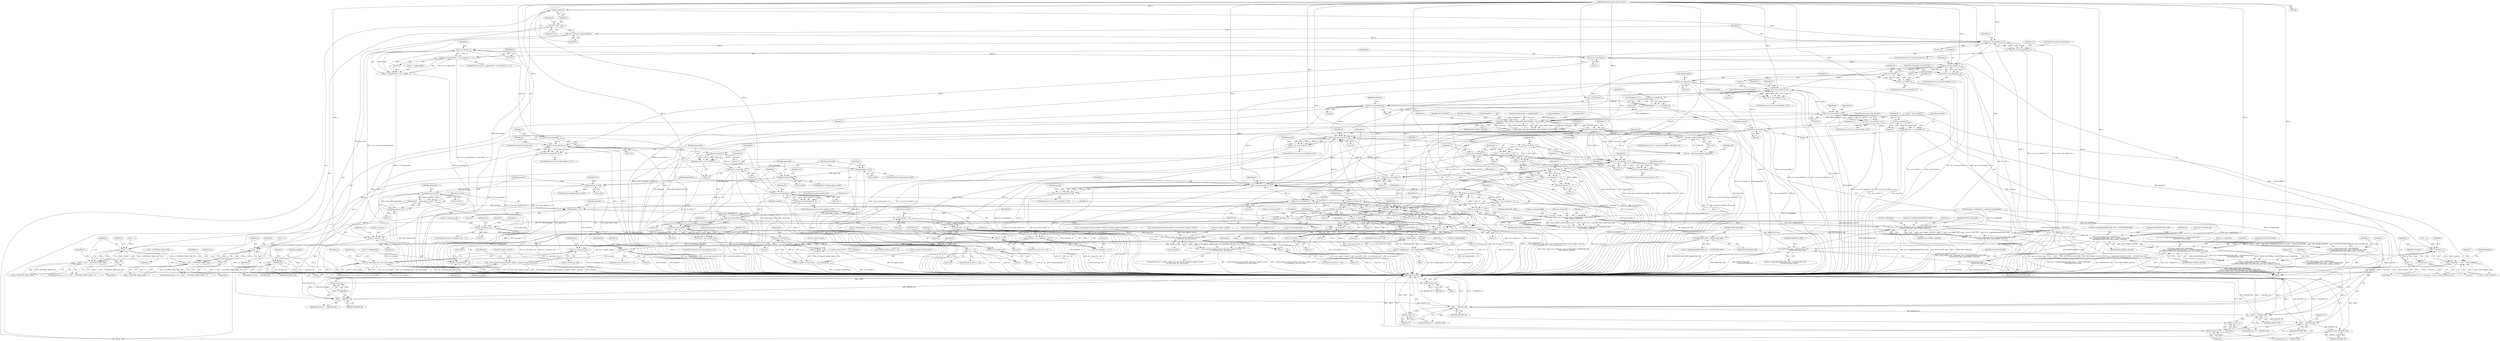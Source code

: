 digraph "0_libarchive_05caadc7eedbef471ac9610809ba683f0c698700@API" {
"1000142" [label="(Call,rar_br_read_ahead(a, br, 1))"];
"1000136" [label="(Call,free_codes(a))"];
"1000107" [label="(MethodParameterIn,struct archive_read *a)"];
"1000138" [label="(Call,rar_br_consume_unalined_bits(br))"];
"1000130" [label="(Call,*br = &(rar->br))"];
"1000141" [label="(Call,!rar_br_read_ahead(a, br, 1))"];
"1000153" [label="(Call,rar_br_bits(br, 1))"];
"1000148" [label="(Call,(rar->is_ppmd_block = rar_br_bits(br, 1)) != 0)"];
"1000149" [label="(Call,rar->is_ppmd_block = rar_br_bits(br, 1))"];
"1000158" [label="(Call,rar_br_consume(br, 1))"];
"1000163" [label="(Call,rar_br_read_ahead(a, br, 7))"];
"1000162" [label="(Call,!rar_br_read_ahead(a, br, 7))"];
"1000170" [label="(Call,rar_br_bits(br, 7))"];
"1000168" [label="(Call,ppmd_flags = rar_br_bits(br, 7))"];
"1000177" [label="(Call,ppmd_flags & 0x20)"];
"1000203" [label="(Call,ppmd_flags & 0x40)"];
"1000237" [label="(Call,ppmd_flags & 0x20)"];
"1000244" [label="(Call,ppmd_flags & 0x1F)"];
"1000241" [label="(Call,maxorder = (ppmd_flags & 0x1F) + 1)"];
"1000249" [label="(Call,maxorder > 16)"];
"1000257" [label="(Call,maxorder - 16)"];
"1000256" [label="(Call,(maxorder - 16) * 3)"];
"1000252" [label="(Call,maxorder = 16 + (maxorder - 16) * 3)"];
"1000262" [label="(Call,maxorder == 1)"];
"1000372" [label="(Call,__archive_ppmd7_functions.Ppmd7_Init(&rar->ppmd7_context, maxorder))"];
"1000254" [label="(Call,16 + (maxorder - 16) * 3)"];
"1000243" [label="(Call,(ppmd_flags & 0x1F) + 1)"];
"1000173" [label="(Call,rar_br_consume(br, 7))"];
"1000183" [label="(Call,rar_br_read_ahead(a, br, 8))"];
"1000182" [label="(Call,!rar_br_read_ahead(a, br, 8))"];
"1000194" [label="(Call,rar_br_bits(br, 8))"];
"1000192" [label="(Call,(rar_br_bits(br, 8) + 1) << 20)"];
"1000188" [label="(Call,rar->dictionary_size = (rar_br_bits(br, 8) + 1) << 20)"];
"1000318" [label="(Call,rar->dictionary_size == 0)"];
"1000335" [label="(Call,__archive_ppmd7_functions.Ppmd7_Alloc(&rar->ppmd7_context,\n         rar->dictionary_size, &g_szalloc))"];
"1000334" [label="(Call,!__archive_ppmd7_functions.Ppmd7_Alloc(&rar->ppmd7_context,\n         rar->dictionary_size, &g_szalloc))"];
"1000910" [label="(Call,!rar->dictionary_size)"];
"1000909" [label="(Call,!rar->dictionary_size || !rar->lzss.window)"];
"1000193" [label="(Call,rar_br_bits(br, 8) + 1)"];
"1000199" [label="(Call,rar_br_consume(br, 8))"];
"1000209" [label="(Call,rar_br_read_ahead(a, br, 8))"];
"1000208" [label="(Call,!rar_br_read_ahead(a, br, 8))"];
"1000224" [label="(Call,rar_br_bits(br, 8))"];
"1000214" [label="(Call,rar->ppmd_escape = rar->ppmd7_context.InitEsc = rar_br_bits(br, 8))"];
"1000218" [label="(Call,rar->ppmd7_context.InitEsc = rar_br_bits(br, 8))"];
"1000227" [label="(Call,rar_br_consume(br, 8))"];
"1000282" [label="(Call,rar->bytein.a = a)"];
"1000419" [label="(Call,rar_br_consume(br, 1))"];
"1000424" [label="(Call,rar_br_read_ahead(a, br, 1))"];
"1000423" [label="(Call,!rar_br_read_ahead(a, br, 1))"];
"1000431" [label="(Call,rar_br_bits(br, 1))"];
"1000430" [label="(Call,!rar_br_bits(br, 1))"];
"1000443" [label="(Call,rar_br_consume(br, 1))"];
"1000462" [label="(Call,rar_br_read_ahead(a, br, 4))"];
"1000461" [label="(Call,!rar_br_read_ahead(a, br, 4))"];
"1000472" [label="(Call,rar_br_bits(br, 4))"];
"1000467" [label="(Call,bitlengths[i++] = rar_br_bits(br, 4))"];
"1000536" [label="(Call,create_code(a, &precode, bitlengths, MAX_SYMBOLS, MAX_SYMBOL_LENGTH))"];
"1000534" [label="(Call,r = create_code(a, &precode, bitlengths, MAX_SYMBOLS, MAX_SYMBOL_LENGTH))"];
"1000544" [label="(Call,r != ARCHIVE_OK)"];
"1000556" [label="(Return,return (r);)"];
"1000831" [label="(Call,r != ARCHIVE_OK)"];
"1000834" [label="(Return,return (r);)"];
"1000853" [label="(Call,r != ARCHIVE_OK)"];
"1000856" [label="(Return,return (r);)"];
"1000877" [label="(Call,r != ARCHIVE_OK)"];
"1000880" [label="(Return,return (r);)"];
"1000903" [label="(Call,r != ARCHIVE_OK)"];
"1000906" [label="(Return,return (r);)"];
"1001006" [label="(Return,return (ARCHIVE_OK);)"];
"1000570" [label="(Call,read_next_symbol(a, &precode))"];
"1000567" [label="(Call,(val = read_next_symbol(a, &precode)) < 0)"];
"1000568" [label="(Call,val = read_next_symbol(a, &precode))"];
"1000587" [label="(Call,val < 16)"];
"1000597" [label="(Call,(rar->lengthtable[i] + val) & 0xF)"];
"1000591" [label="(Call,rar->lengthtable[i] = (rar->lengthtable[i] + val) & 0xF)"];
"1000598" [label="(Call,rar->lengthtable[i] + val)"];
"1000610" [label="(Call,val < 18)"];
"1000637" [label="(Call,val == 16)"];
"1000727" [label="(Call,val == 18)"];
"1000643" [label="(Call,rar_br_read_ahead(a, br, 3))"];
"1000642" [label="(Call,!rar_br_read_ahead(a, br, 3))"];
"1000660" [label="(Call,rar_br_bits(br, 3))"];
"1000657" [label="(Call,n = rar_br_bits(br, 3) + 3)"];
"1000700" [label="(Call,j < n)"];
"1000699" [label="(Call,j < n && i < HUFFMAN_TABLE_SIZE)"];
"1000706" [label="(Call,j++)"];
"1000659" [label="(Call,rar_br_bits(br, 3) + 3)"];
"1000664" [label="(Call,rar_br_consume(br, 3))"];
"1000671" [label="(Call,rar_br_read_ahead(a, br, 7))"];
"1000670" [label="(Call,!rar_br_read_ahead(a, br, 7))"];
"1000688" [label="(Call,rar_br_bits(br, 7))"];
"1000685" [label="(Call,n = rar_br_bits(br, 7) + 11)"];
"1000687" [label="(Call,rar_br_bits(br, 7) + 11)"];
"1000692" [label="(Call,rar_br_consume(br, 7))"];
"1000733" [label="(Call,rar_br_read_ahead(a, br, 3))"];
"1000732" [label="(Call,!rar_br_read_ahead(a, br, 3))"];
"1000750" [label="(Call,rar_br_bits(br, 3))"];
"1000747" [label="(Call,n = rar_br_bits(br, 3) + 3)"];
"1000790" [label="(Call,j < n)"];
"1000789" [label="(Call,j < n && i < HUFFMAN_TABLE_SIZE)"];
"1000796" [label="(Call,j++)"];
"1000749" [label="(Call,rar_br_bits(br, 3) + 3)"];
"1000754" [label="(Call,rar_br_consume(br, 3))"];
"1000761" [label="(Call,rar_br_read_ahead(a, br, 7))"];
"1000760" [label="(Call,!rar_br_read_ahead(a, br, 7))"];
"1000778" [label="(Call,rar_br_bits(br, 7))"];
"1000775" [label="(Call,n = rar_br_bits(br, 7) + 11)"];
"1000777" [label="(Call,rar_br_bits(br, 7) + 11)"];
"1000782" [label="(Call,rar_br_consume(br, 7))"];
"1000816" [label="(Call,create_code(a, &rar->maincode, &rar->lengthtable[0], MAINCODE_SIZE,\n                MAX_SYMBOL_LENGTH))"];
"1000814" [label="(Call,r = create_code(a, &rar->maincode, &rar->lengthtable[0], MAINCODE_SIZE,\n                MAX_SYMBOL_LENGTH))"];
"1000838" [label="(Call,create_code(a, &rar->offsetcode, &rar->lengthtable[MAINCODE_SIZE],\n                OFFSETCODE_SIZE, MAX_SYMBOL_LENGTH))"];
"1000836" [label="(Call,r = create_code(a, &rar->offsetcode, &rar->lengthtable[MAINCODE_SIZE],\n                OFFSETCODE_SIZE, MAX_SYMBOL_LENGTH))"];
"1000860" [label="(Call,create_code(a, &rar->lowoffsetcode,\n                &rar->lengthtable[MAINCODE_SIZE + OFFSETCODE_SIZE],\n                LOWOFFSETCODE_SIZE, MAX_SYMBOL_LENGTH))"];
"1000858" [label="(Call,r = create_code(a, &rar->lowoffsetcode,\n                &rar->lengthtable[MAINCODE_SIZE + OFFSETCODE_SIZE],\n                LOWOFFSETCODE_SIZE, MAX_SYMBOL_LENGTH))"];
"1000884" [label="(Call,create_code(a, &rar->lengthcode,\n                &rar->lengthtable[MAINCODE_SIZE + OFFSETCODE_SIZE +\n                LOWOFFSETCODE_SIZE], LENGTHCODE_SIZE, MAX_SYMBOL_LENGTH))"];
"1000882" [label="(Call,r = create_code(a, &rar->lengthcode,\n                &rar->lengthtable[MAINCODE_SIZE + OFFSETCODE_SIZE +\n                LOWOFFSETCODE_SIZE], LENGTHCODE_SIZE, MAX_SYMBOL_LENGTH))"];
"1000895" [label="(Call,MAINCODE_SIZE + OFFSETCODE_SIZE +\n                LOWOFFSETCODE_SIZE)"];
"1000897" [label="(Call,OFFSETCODE_SIZE +\n                LOWOFFSETCODE_SIZE)"];
"1000871" [label="(Call,MAINCODE_SIZE + OFFSETCODE_SIZE)"];
"1000475" [label="(Call,rar_br_consume(br, 4))"];
"1000489" [label="(Call,rar_br_read_ahead(a, br, 4))"];
"1000488" [label="(Call,!rar_br_read_ahead(a, br, 4))"];
"1000496" [label="(Call,rar_br_bits(br, 4))"];
"1000494" [label="(Call,zerocount = rar_br_bits(br, 4))"];
"1000512" [label="(Call,j < zerocount + 2)"];
"1000511" [label="(Call,j < zerocount + 2 && i < MAX_SYMBOLS)"];
"1000520" [label="(Call,j++)"];
"1000514" [label="(Call,zerocount + 2)"];
"1000499" [label="(Call,rar_br_consume(br, 4))"];
"1000607" [label="(Identifier,i)"];
"1000578" [label="(Identifier,precode)"];
"1000702" [label="(Identifier,n)"];
"1000734" [label="(Identifier,a)"];
"1000818" [label="(Call,&rar->maincode)"];
"1000472" [label="(Call,rar_br_bits(br, 4))"];
"1000317" [label="(ControlStructure,if (rar->dictionary_size == 0))"];
"1000876" [label="(ControlStructure,if (r != ARCHIVE_OK))"];
"1000488" [label="(Call,!rar_br_read_ahead(a, br, 4))"];
"1000796" [label="(Call,j++)"];
"1000174" [label="(Identifier,br)"];
"1000762" [label="(Identifier,a)"];
"1000275" [label="(Call,__archive_ppmd7_functions.Ppmd7_Free(&rar->ppmd7_context, &g_szalloc))"];
"1000862" [label="(Call,&rar->lowoffsetcode)"];
"1000787" [label="(Identifier,j)"];
"1000751" [label="(Identifier,br)"];
"1000906" [label="(Return,return (r);)"];
"1000486" [label="(Block,)"];
"1000462" [label="(Call,rar_br_read_ahead(a, br, 4))"];
"1000208" [label="(Call,!rar_br_read_ahead(a, br, 8))"];
"1000904" [label="(Identifier,r)"];
"1000190" [label="(Identifier,rar)"];
"1000563" [label="(Identifier,i)"];
"1000138" [label="(Call,rar_br_consume_unalined_bits(br))"];
"1000733" [label="(Call,rar_br_read_ahead(a, br, 3))"];
"1000456" [label="(Call,i < MAX_SYMBOLS)"];
"1000911" [label="(Call,rar->dictionary_size)"];
"1000570" [label="(Call,read_next_symbol(a, &precode))"];
"1000712" [label="(Identifier,rar)"];
"1000817" [label="(Identifier,a)"];
"1000637" [label="(Call,val == 16)"];
"1000160" [label="(Literal,1)"];
"1000263" [label="(Identifier,maxorder)"];
"1000731" [label="(ControlStructure,if (!rar_br_read_ahead(a, br, 3)))"];
"1000668" [label="(Block,)"];
"1000245" [label="(Identifier,ppmd_flags)"];
"1000215" [label="(Call,rar->ppmd_escape)"];
"1000883" [label="(Identifier,r)"];
"1000196" [label="(Literal,8)"];
"1000704" [label="(Identifier,i)"];
"1000867" [label="(Call,rar->lengthtable[MAINCODE_SIZE + OFFSETCODE_SIZE])"];
"1000195" [label="(Identifier,br)"];
"1000831" [label="(Call,r != ARCHIVE_OK)"];
"1000784" [label="(Literal,7)"];
"1000690" [label="(Literal,7)"];
"1000693" [label="(Identifier,br)"];
"1000878" [label="(Identifier,r)"];
"1000905" [label="(Identifier,ARCHIVE_OK)"];
"1000520" [label="(Call,j++)"];
"1000203" [label="(Call,ppmd_flags & 0x40)"];
"1000377" [label="(Identifier,maxorder)"];
"1000781" [label="(Literal,11)"];
"1000251" [label="(Literal,16)"];
"1000205" [label="(Literal,0x40)"];
"1000900" [label="(Identifier,LENGTHCODE_SIZE)"];
"1000914" [label="(Call,!rar->lzss.window)"];
"1000154" [label="(Identifier,br)"];
"1000130" [label="(Call,*br = &(rar->br))"];
"1000493" [label="(ControlStructure,goto truncated_data;)"];
"1000658" [label="(Identifier,n)"];
"1000288" [label="(Identifier,a)"];
"1000752" [label="(Literal,3)"];
"1000610" [label="(Call,val < 18)"];
"1000833" [label="(Identifier,ARCHIVE_OK)"];
"1000895" [label="(Call,MAINCODE_SIZE + OFFSETCODE_SIZE +\n                LOWOFFSETCODE_SIZE)"];
"1000380" [label="(Identifier,rar)"];
"1000228" [label="(Identifier,br)"];
"1000219" [label="(Call,rar->ppmd7_context.InitEsc)"];
"1000312" [label="(Call,__archive_ppmd7_functions.Ppmd7_Construct(&rar->ppmd7_context))"];
"1000422" [label="(ControlStructure,if (!rar_br_read_ahead(a, br, 1)))"];
"1000240" [label="(Block,)"];
"1000748" [label="(Identifier,n)"];
"1000524" [label="(Identifier,bitlengths)"];
"1000797" [label="(Identifier,j)"];
"1000851" [label="(Identifier,MAX_SYMBOL_LENGTH)"];
"1000834" [label="(Return,return (r);)"];
"1000163" [label="(Call,rar_br_read_ahead(a, br, 7))"];
"1000424" [label="(Call,rar_br_read_ahead(a, br, 1))"];
"1000426" [label="(Identifier,br)"];
"1000463" [label="(Identifier,a)"];
"1000912" [label="(Identifier,rar)"];
"1000640" [label="(Block,)"];
"1000753" [label="(Literal,3)"];
"1000516" [label="(Literal,2)"];
"1000434" [label="(Call,memset(rar->lengthtable, 0, sizeof(rar->lengthtable)))"];
"1000233" [label="(Identifier,rar)"];
"1000211" [label="(Identifier,br)"];
"1000500" [label="(Identifier,br)"];
"1000857" [label="(Identifier,r)"];
"1000543" [label="(ControlStructure,if (r != ARCHIVE_OK))"];
"1000479" [label="(Call,bitlengths[i-1] == 0xF)"];
"1000850" [label="(Identifier,OFFSETCODE_SIZE)"];
"1000709" [label="(Call,rar->lengthtable[i] = rar->lengthtable[i-1])"];
"1000333" [label="(ControlStructure,if (!__archive_ppmd7_functions.Ppmd7_Alloc(&rar->ppmd7_context,\n         rar->dictionary_size, &g_szalloc)))"];
"1000213" [label="(ControlStructure,goto truncated_data;)"];
"1000840" [label="(Call,&rar->offsetcode)"];
"1000107" [label="(MethodParameterIn,struct archive_read *a)"];
"1000145" [label="(Literal,1)"];
"1000875" [label="(Identifier,MAX_SYMBOL_LENGTH)"];
"1000758" [label="(Block,)"];
"1000688" [label="(Call,rar_br_bits(br, 7))"];
"1000132" [label="(Call,&(rar->br))"];
"1000568" [label="(Call,val = read_next_symbol(a, &precode))"];
"1000187" [label="(ControlStructure,goto truncated_data;)"];
"1000207" [label="(ControlStructure,if (!rar_br_read_ahead(a, br, 8)))"];
"1000176" [label="(ControlStructure,if (ppmd_flags & 0x20))"];
"1000903" [label="(Call,r != ARCHIVE_OK)"];
"1000726" [label="(ControlStructure,if(val == 18))"];
"1000754" [label="(Call,rar_br_consume(br, 3))"];
"1000782" [label="(Call,rar_br_consume(br, 7))"];
"1000740" [label="(Identifier,precode)"];
"1000168" [label="(Call,ppmd_flags = rar_br_bits(br, 7))"];
"1000557" [label="(Identifier,r)"];
"1000250" [label="(Identifier,maxorder)"];
"1000604" [label="(Identifier,val)"];
"1000844" [label="(Call,&rar->lengthtable[MAINCODE_SIZE])"];
"1000157" [label="(Block,)"];
"1000768" [label="(Identifier,precode)"];
"1000790" [label="(Call,j < n)"];
"1000148" [label="(Call,(rar->is_ppmd_block = rar_br_bits(br, 1)) != 0)"];
"1000598" [label="(Call,rar->lengthtable[i] + val)"];
"1000239" [label="(Literal,0x20)"];
"1000165" [label="(Identifier,br)"];
"1000853" [label="(Call,r != ARCHIVE_OK)"];
"1000322" [label="(Literal,0)"];
"1000909" [label="(Call,!rar->dictionary_size || !rar->lzss.window)"];
"1000209" [label="(Call,rar_br_read_ahead(a, br, 8))"];
"1000828" [label="(Identifier,MAINCODE_SIZE)"];
"1000147" [label="(ControlStructure,if ((rar->is_ppmd_block = rar_br_bits(br, 1)) != 0))"];
"1000534" [label="(Call,r = create_code(a, &precode, bitlengths, MAX_SYMBOLS, MAX_SYMBOL_LENGTH))"];
"1000926" [label="(Identifier,rar)"];
"1000512" [label="(Call,j < zerocount + 2)"];
"1000218" [label="(Call,rar->ppmd7_context.InitEsc = rar_br_bits(br, 8))"];
"1000783" [label="(Identifier,br)"];
"1000162" [label="(Call,!rar_br_read_ahead(a, br, 7))"];
"1000727" [label="(Call,val == 18)"];
"1000587" [label="(Call,val < 16)"];
"1000908" [label="(ControlStructure,if (!rar->dictionary_size || !rar->lzss.window))"];
"1000487" [label="(ControlStructure,if (!rar_br_read_ahead(a, br, 4)))"];
"1000536" [label="(Call,create_code(a, &precode, bitlengths, MAX_SYMBOLS, MAX_SYMBOL_LENGTH))"];
"1000508" [label="(Call,j = 0)"];
"1000167" [label="(ControlStructure,goto truncated_data;)"];
"1000260" [label="(Literal,3)"];
"1000794" [label="(Identifier,i)"];
"1000204" [label="(Identifier,ppmd_flags)"];
"1000418" [label="(Block,)"];
"1000572" [label="(Call,&precode)"];
"1000574" [label="(Literal,0)"];
"1000830" [label="(ControlStructure,if (r != ARCHIVE_OK))"];
"1000282" [label="(Call,rar->bytein.a = a)"];
"1000476" [label="(Identifier,br)"];
"1000544" [label="(Call,r != ARCHIVE_OK)"];
"1000237" [label="(Call,ppmd_flags & 0x20)"];
"1000639" [label="(Literal,16)"];
"1000156" [label="(Literal,0)"];
"1000674" [label="(Literal,7)"];
"1000334" [label="(Call,!__archive_ppmd7_functions.Ppmd7_Alloc(&rar->ppmd7_context,\n         rar->dictionary_size, &g_szalloc))"];
"1000421" [label="(Literal,1)"];
"1000170" [label="(Call,rar_br_bits(br, 7))"];
"1000444" [label="(Identifier,br)"];
"1000140" [label="(ControlStructure,if (!rar_br_read_ahead(a, br, 1)))"];
"1000700" [label="(Call,j < n)"];
"1000801" [label="(Identifier,rar)"];
"1000242" [label="(Identifier,maxorder)"];
"1000349" [label="(Identifier,a)"];
"1000890" [label="(Call,&rar->lengthtable[MAINCODE_SIZE + OFFSETCODE_SIZE +\n                LOWOFFSETCODE_SIZE])"];
"1000514" [label="(Call,zerocount + 2)"];
"1000776" [label="(Identifier,n)"];
"1000696" [label="(Call,j = 0)"];
"1000278" [label="(Identifier,rar)"];
"1000180" [label="(Block,)"];
"1000815" [label="(Identifier,r)"];
"1000143" [label="(Identifier,a)"];
"1000151" [label="(Identifier,rar)"];
"1000671" [label="(Call,rar_br_read_ahead(a, br, 7))"];
"1000252" [label="(Call,maxorder = 16 + (maxorder - 16) * 3)"];
"1000246" [label="(Literal,0x1F)"];
"1000641" [label="(ControlStructure,if (!rar_br_read_ahead(a, br, 3)))"];
"1000248" [label="(ControlStructure,if(maxorder > 16))"];
"1000189" [label="(Call,rar->dictionary_size)"];
"1000837" [label="(Identifier,r)"];
"1000528" [label="(Call,memset(&precode, 0, sizeof(precode)))"];
"1000198" [label="(Literal,20)"];
"1000882" [label="(Call,r = create_code(a, &rar->lengthcode,\n                &rar->lengthtable[MAINCODE_SIZE + OFFSETCODE_SIZE +\n                LOWOFFSETCODE_SIZE], LENGTHCODE_SIZE, MAX_SYMBOL_LENGTH))"];
"1000372" [label="(Call,__archive_ppmd7_functions.Ppmd7_Init(&rar->ppmd7_context, maxorder))"];
"1000560" [label="(Identifier,i)"];
"1000786" [label="(Call,j = 0)"];
"1000829" [label="(Identifier,MAX_SYMBOL_LENGTH)"];
"1000881" [label="(Identifier,r)"];
"1000638" [label="(Identifier,val)"];
"1000832" [label="(Identifier,r)"];
"1000241" [label="(Call,maxorder = (ppmd_flags & 0x1F) + 1)"];
"1000599" [label="(Call,rar->lengthtable[i])"];
"1000763" [label="(Identifier,br)"];
"1000166" [label="(Literal,7)"];
"1000429" [label="(ControlStructure,if (!rar_br_bits(br, 1)))"];
"1000224" [label="(Call,rar_br_bits(br, 8))"];
"1000443" [label="(Call,rar_br_consume(br, 1))"];
"1000907" [label="(Identifier,r)"];
"1000433" [label="(Literal,1)"];
"1000216" [label="(Identifier,rar)"];
"1000425" [label="(Identifier,a)"];
"1000545" [label="(Identifier,r)"];
"1000636" [label="(ControlStructure,if(val == 16))"];
"1000645" [label="(Identifier,br)"];
"1000178" [label="(Identifier,ppmd_flags)"];
"1000522" [label="(Call,bitlengths[i++] = 0)"];
"1000475" [label="(Call,rar_br_consume(br, 4))"];
"1000756" [label="(Literal,3)"];
"1000144" [label="(Identifier,br)"];
"1000177" [label="(Call,ppmd_flags & 0x20)"];
"1000188" [label="(Call,rar->dictionary_size = (rar_br_bits(br, 8) + 1) << 20)"];
"1000131" [label="(Identifier,br)"];
"1000749" [label="(Call,rar_br_bits(br, 3) + 3)"];
"1000588" [label="(Identifier,val)"];
"1000197" [label="(Literal,1)"];
"1000468" [label="(Call,bitlengths[i++])"];
"1000789" [label="(Call,j < n && i < HUFFMAN_TABLE_SIZE)"];
"1000775" [label="(Call,n = rar_br_bits(br, 7) + 11)"];
"1000666" [label="(Literal,3)"];
"1000457" [label="(Identifier,i)"];
"1000877" [label="(Call,r != ARCHIVE_OK)"];
"1000664" [label="(Call,rar_br_consume(br, 3))"];
"1000501" [label="(Literal,4)"];
"1000137" [label="(Identifier,a)"];
"1000694" [label="(Literal,7)"];
"1000179" [label="(Literal,0x20)"];
"1000467" [label="(Call,bitlengths[i++] = rar_br_bits(br, 4))"];
"1000193" [label="(Call,rar_br_bits(br, 8) + 1)"];
"1000420" [label="(Identifier,br)"];
"1000897" [label="(Call,OFFSETCODE_SIZE +\n                LOWOFFSETCODE_SIZE)"];
"1000499" [label="(Call,rar_br_consume(br, 4))"];
"1000423" [label="(Call,!rar_br_read_ahead(a, br, 1))"];
"1000670" [label="(Call,!rar_br_read_ahead(a, br, 7))"];
"1000567" [label="(Call,(val = read_next_symbol(a, &precode)) < 0)"];
"1000247" [label="(Literal,1)"];
"1000662" [label="(Literal,3)"];
"1000872" [label="(Identifier,MAINCODE_SIZE)"];
"1000697" [label="(Identifier,j)"];
"1000343" [label="(Call,&g_szalloc)"];
"1000489" [label="(Call,rar_br_read_ahead(a, br, 4))"];
"1000194" [label="(Call,rar_br_bits(br, 8))"];
"1000481" [label="(Identifier,bitlengths)"];
"1000474" [label="(Literal,4)"];
"1000793" [label="(Call,i < HUFFMAN_TABLE_SIZE)"];
"1000139" [label="(Identifier,br)"];
"1000706" [label="(Call,j++)"];
"1000492" [label="(Literal,4)"];
"1000838" [label="(Call,create_code(a, &rar->offsetcode, &rar->lengthtable[MAINCODE_SIZE],\n                OFFSETCODE_SIZE, MAX_SYMBOL_LENGTH))"];
"1000360" [label="(Identifier,rar)"];
"1000660" [label="(Call,rar_br_bits(br, 3))"];
"1000780" [label="(Literal,7)"];
"1000495" [label="(Identifier,zerocount)"];
"1000866" [label="(Call,&rar->lengthtable[MAINCODE_SIZE + OFFSETCODE_SIZE])"];
"1000465" [label="(Literal,4)"];
"1000388" [label="(Identifier,rar)"];
"1000611" [label="(Identifier,val)"];
"1000699" [label="(Call,j < n && i < HUFFMAN_TABLE_SIZE)"];
"1000569" [label="(Identifier,val)"];
"1000496" [label="(Call,rar_br_bits(br, 4))"];
"1000661" [label="(Identifier,br)"];
"1000515" [label="(Identifier,zerocount)"];
"1000338" [label="(Identifier,rar)"];
"1000886" [label="(Call,&rar->lengthcode)"];
"1000902" [label="(ControlStructure,if (r != ARCHIVE_OK))"];
"1000750" [label="(Call,rar_br_bits(br, 3))"];
"1000262" [label="(Call,maxorder == 1)"];
"1000161" [label="(ControlStructure,if (!rar_br_read_ahead(a, br, 7)))"];
"1000764" [label="(Literal,7)"];
"1000590" [label="(Block,)"];
"1000212" [label="(Literal,8)"];
"1000225" [label="(Identifier,br)"];
"1000814" [label="(Call,r = create_code(a, &rar->maincode, &rar->lengthtable[0], MAINCODE_SIZE,\n                MAX_SYMBOL_LENGTH))"];
"1000678" [label="(Identifier,precode)"];
"1000164" [label="(Identifier,a)"];
"1000318" [label="(Call,rar->dictionary_size == 0)"];
"1000687" [label="(Call,rar_br_bits(br, 7) + 11)"];
"1000860" [label="(Call,create_code(a, &rar->lowoffsetcode,\n                &rar->lengthtable[MAINCODE_SIZE + OFFSETCODE_SIZE],\n                LOWOFFSETCODE_SIZE, MAX_SYMBOL_LENGTH))"];
"1000550" [label="(Identifier,precode)"];
"1000192" [label="(Call,(rar_br_bits(br, 8) + 1) << 20)"];
"1000779" [label="(Identifier,br)"];
"1000436" [label="(Identifier,rar)"];
"1000256" [label="(Call,(maxorder - 16) * 3)"];
"1000236" [label="(ControlStructure,if (ppmd_flags & 0x20))"];
"1000460" [label="(ControlStructure,if (!rar_br_read_ahead(a, br, 4)))"];
"1000202" [label="(ControlStructure,if (ppmd_flags & 0x40))"];
"1000701" [label="(Identifier,j)"];
"1000155" [label="(Literal,1)"];
"1000149" [label="(Call,rar->is_ppmd_block = rar_br_bits(br, 1))"];
"1000249" [label="(Call,maxorder > 16)"];
"1000210" [label="(Identifier,a)"];
"1000854" [label="(Identifier,r)"];
"1000597" [label="(Call,(rar->lengthtable[i] + val) & 0xF)"];
"1000258" [label="(Identifier,maxorder)"];
"1000759" [label="(ControlStructure,if (!rar_br_read_ahead(a, br, 7)))"];
"1000201" [label="(Literal,8)"];
"1000521" [label="(Identifier,j)"];
"1001023" [label="(MethodReturn,RET)"];
"1000146" [label="(ControlStructure,goto truncated_data;)"];
"1000214" [label="(Call,rar->ppmd_escape = rar->ppmd7_context.InitEsc = rar_br_bits(br, 8))"];
"1000730" [label="(Block,)"];
"1000243" [label="(Call,(ppmd_flags & 0x1F) + 1)"];
"1000755" [label="(Identifier,br)"];
"1000642" [label="(Call,!rar_br_read_ahead(a, br, 3))"];
"1000885" [label="(Identifier,a)"];
"1000538" [label="(Call,&precode)"];
"1000142" [label="(Call,rar_br_read_ahead(a, br, 1))"];
"1000836" [label="(Call,r = create_code(a, &rar->offsetcode, &rar->lengthtable[MAINCODE_SIZE],\n                OFFSETCODE_SIZE, MAX_SYMBOL_LENGTH))"];
"1000432" [label="(Identifier,br)"];
"1000571" [label="(Identifier,a)"];
"1000871" [label="(Call,MAINCODE_SIZE + OFFSETCODE_SIZE)"];
"1000159" [label="(Identifier,br)"];
"1000327" [label="(Identifier,a)"];
"1000858" [label="(Call,r = create_code(a, &rar->lowoffsetcode,\n                &rar->lengthtable[MAINCODE_SIZE + OFFSETCODE_SIZE],\n                LOWOFFSETCODE_SIZE, MAX_SYMBOL_LENGTH))"];
"1000336" [label="(Call,&rar->ppmd7_context)"];
"1000427" [label="(Literal,1)"];
"1000644" [label="(Identifier,a)"];
"1000612" [label="(Literal,18)"];
"1000183" [label="(Call,rar_br_read_ahead(a, br, 8))"];
"1000257" [label="(Call,maxorder - 16)"];
"1000777" [label="(Call,rar_br_bits(br, 7) + 11)"];
"1001007" [label="(Identifier,ARCHIVE_OK)"];
"1000511" [label="(Call,j < zerocount + 2 && i < MAX_SYMBOLS)"];
"1000186" [label="(Literal,8)"];
"1000292" [label="(Identifier,rar)"];
"1000692" [label="(Call,rar_br_consume(br, 7))"];
"1000226" [label="(Literal,8)"];
"1000792" [label="(Identifier,n)"];
"1000778" [label="(Call,rar_br_bits(br, 7))"];
"1000535" [label="(Identifier,r)"];
"1000430" [label="(Call,!rar_br_bits(br, 1))"];
"1001003" [label="(Identifier,rar)"];
"1000546" [label="(Identifier,ARCHIVE_OK)"];
"1000244" [label="(Call,ppmd_flags & 0x1F)"];
"1000735" [label="(Identifier,br)"];
"1000253" [label="(Identifier,maxorder)"];
"1000691" [label="(Literal,11)"];
"1001006" [label="(Return,return (ARCHIVE_OK);)"];
"1000319" [label="(Call,rar->dictionary_size)"];
"1000859" [label="(Identifier,r)"];
"1000663" [label="(Literal,3)"];
"1000335" [label="(Call,__archive_ppmd7_functions.Ppmd7_Alloc(&rar->ppmd7_context,\n         rar->dictionary_size, &g_szalloc))"];
"1000643" [label="(Call,rar_br_read_ahead(a, br, 3))"];
"1000760" [label="(Call,!rar_br_read_ahead(a, br, 7))"];
"1000448" [label="(Identifier,bitlengths)"];
"1000689" [label="(Identifier,br)"];
"1000896" [label="(Identifier,MAINCODE_SIZE)"];
"1000227" [label="(Call,rar_br_consume(br, 8))"];
"1000898" [label="(Identifier,OFFSETCODE_SIZE)"];
"1000494" [label="(Call,zerocount = rar_br_bits(br, 4))"];
"1000672" [label="(Identifier,a)"];
"1000340" [label="(Call,rar->dictionary_size)"];
"1000537" [label="(Identifier,a)"];
"1000659" [label="(Call,rar_br_bits(br, 3) + 3)"];
"1000498" [label="(Literal,4)"];
"1000707" [label="(Identifier,j)"];
"1000910" [label="(Call,!rar->dictionary_size)"];
"1000469" [label="(Identifier,bitlengths)"];
"1000541" [label="(Identifier,MAX_SYMBOLS)"];
"1000589" [label="(Literal,16)"];
"1000728" [label="(Identifier,val)"];
"1000185" [label="(Identifier,br)"];
"1000150" [label="(Call,rar->is_ppmd_block)"];
"1000173" [label="(Call,rar_br_consume(br, 7))"];
"1000108" [label="(Block,)"];
"1000459" [label="(Block,)"];
"1000182" [label="(Call,!rar_br_read_ahead(a, br, 8))"];
"1000255" [label="(Literal,16)"];
"1000917" [label="(Identifier,rar)"];
"1000490" [label="(Identifier,a)"];
"1000445" [label="(Literal,1)"];
"1000891" [label="(Call,rar->lengthtable[MAINCODE_SIZE + OFFSETCODE_SIZE +\n                LOWOFFSETCODE_SIZE])"];
"1000562" [label="(Call,i < HUFFMAN_TABLE_SIZE)"];
"1000874" [label="(Identifier,LOWOFFSETCODE_SIZE)"];
"1000673" [label="(Identifier,br)"];
"1000542" [label="(Identifier,MAX_SYMBOL_LENGTH)"];
"1000169" [label="(Identifier,ppmd_flags)"];
"1000517" [label="(Call,i < MAX_SYMBOLS)"];
"1000686" [label="(Identifier,n)"];
"1000761" [label="(Call,rar_br_read_ahead(a, br, 7))"];
"1000461" [label="(Call,!rar_br_read_ahead(a, br, 4))"];
"1000791" [label="(Identifier,j)"];
"1000899" [label="(Identifier,LOWOFFSETCODE_SIZE)"];
"1000852" [label="(ControlStructure,if (r != ARCHIVE_OK))"];
"1000586" [label="(ControlStructure,if (val < 16))"];
"1000181" [label="(ControlStructure,if (!rar_br_read_ahead(a, br, 8)))"];
"1000261" [label="(ControlStructure,if (maxorder == 1))"];
"1000884" [label="(Call,create_code(a, &rar->lengthcode,\n                &rar->lengthtable[MAINCODE_SIZE + OFFSETCODE_SIZE +\n                LOWOFFSETCODE_SIZE], LENGTHCODE_SIZE, MAX_SYMBOL_LENGTH))"];
"1000816" [label="(Call,create_code(a, &rar->maincode, &rar->lengthtable[0], MAINCODE_SIZE,\n                MAX_SYMBOL_LENGTH))"];
"1000477" [label="(Literal,4)"];
"1000616" [label="(Identifier,i)"];
"1000592" [label="(Call,rar->lengthtable[i])"];
"1000473" [label="(Identifier,br)"];
"1000646" [label="(Literal,3)"];
"1000822" [label="(Call,&rar->lengthtable[0])"];
"1000861" [label="(Identifier,a)"];
"1000264" [label="(Literal,1)"];
"1000158" [label="(Call,rar_br_consume(br, 1))"];
"1000141" [label="(Call,!rar_br_read_ahead(a, br, 1))"];
"1000879" [label="(Identifier,ARCHIVE_OK)"];
"1000373" [label="(Call,&rar->ppmd7_context)"];
"1000153" [label="(Call,rar_br_bits(br, 1))"];
"1000171" [label="(Identifier,br)"];
"1000605" [label="(Literal,0xF)"];
"1000594" [label="(Identifier,rar)"];
"1000428" [label="(ControlStructure,goto truncated_data;)"];
"1000669" [label="(ControlStructure,if (!rar_br_read_ahead(a, br, 7)))"];
"1000736" [label="(Literal,3)"];
"1000685" [label="(Call,n = rar_br_bits(br, 7) + 11)"];
"1000591" [label="(Call,rar->lengthtable[i] = (rar->lengthtable[i] + val) & 0xF)"];
"1000747" [label="(Call,n = rar_br_bits(br, 3) + 3)"];
"1000695" [label="(ControlStructure,for (j = 0; j < n && i < HUFFMAN_TABLE_SIZE; j++))"];
"1000609" [label="(ControlStructure,if (val < 18))"];
"1000839" [label="(Identifier,a)"];
"1000703" [label="(Call,i < HUFFMAN_TABLE_SIZE)"];
"1000732" [label="(Call,!rar_br_read_ahead(a, br, 3))"];
"1000283" [label="(Call,rar->bytein.a)"];
"1000229" [label="(Literal,8)"];
"1000657" [label="(Call,n = rar_br_bits(br, 3) + 3)"];
"1000507" [label="(ControlStructure,for (j = 0; j < zerocount + 2 && i < MAX_SYMBOLS; j++))"];
"1000431" [label="(Call,rar_br_bits(br, 1))"];
"1000650" [label="(Identifier,precode)"];
"1000855" [label="(Identifier,ARCHIVE_OK)"];
"1000566" [label="(ControlStructure,if ((val = read_next_symbol(a, &precode)) < 0))"];
"1000880" [label="(Return,return (r);)"];
"1000547" [label="(Block,)"];
"1000497" [label="(Identifier,br)"];
"1000259" [label="(Literal,16)"];
"1000238" [label="(Identifier,ppmd_flags)"];
"1000785" [label="(ControlStructure,for(j = 0; j < n && i < HUFFMAN_TABLE_SIZE; j++))"];
"1000873" [label="(Identifier,OFFSETCODE_SIZE)"];
"1000466" [label="(ControlStructure,goto truncated_data;)"];
"1000206" [label="(Block,)"];
"1000540" [label="(Identifier,bitlengths)"];
"1000503" [label="(Identifier,zerocount)"];
"1000491" [label="(Identifier,br)"];
"1000665" [label="(Identifier,br)"];
"1000136" [label="(Call,free_codes(a))"];
"1000184" [label="(Identifier,a)"];
"1000518" [label="(Identifier,i)"];
"1000172" [label="(Literal,7)"];
"1000513" [label="(Identifier,j)"];
"1000901" [label="(Identifier,MAX_SYMBOL_LENGTH)"];
"1000199" [label="(Call,rar_br_consume(br, 8))"];
"1000464" [label="(Identifier,br)"];
"1000729" [label="(Literal,18)"];
"1000200" [label="(Identifier,br)"];
"1000175" [label="(Literal,7)"];
"1000856" [label="(Return,return (r);)"];
"1000419" [label="(Call,rar_br_consume(br, 1))"];
"1000556" [label="(Return,return (r);)"];
"1000269" [label="(Identifier,a)"];
"1000254" [label="(Call,16 + (maxorder - 16) * 3)"];
"1000835" [label="(Identifier,r)"];
"1000142" -> "1000141"  [label="AST: "];
"1000142" -> "1000145"  [label="CFG: "];
"1000143" -> "1000142"  [label="AST: "];
"1000144" -> "1000142"  [label="AST: "];
"1000145" -> "1000142"  [label="AST: "];
"1000141" -> "1000142"  [label="CFG: "];
"1000142" -> "1001023"  [label="DDG: br"];
"1000142" -> "1001023"  [label="DDG: a"];
"1000142" -> "1000141"  [label="DDG: a"];
"1000142" -> "1000141"  [label="DDG: br"];
"1000142" -> "1000141"  [label="DDG: 1"];
"1000136" -> "1000142"  [label="DDG: a"];
"1000107" -> "1000142"  [label="DDG: a"];
"1000138" -> "1000142"  [label="DDG: br"];
"1000142" -> "1000153"  [label="DDG: br"];
"1000142" -> "1000163"  [label="DDG: a"];
"1000142" -> "1000424"  [label="DDG: a"];
"1000136" -> "1000108"  [label="AST: "];
"1000136" -> "1000137"  [label="CFG: "];
"1000137" -> "1000136"  [label="AST: "];
"1000139" -> "1000136"  [label="CFG: "];
"1000136" -> "1001023"  [label="DDG: free_codes(a)"];
"1000107" -> "1000136"  [label="DDG: a"];
"1000107" -> "1000106"  [label="AST: "];
"1000107" -> "1001023"  [label="DDG: a"];
"1000107" -> "1000163"  [label="DDG: a"];
"1000107" -> "1000183"  [label="DDG: a"];
"1000107" -> "1000209"  [label="DDG: a"];
"1000107" -> "1000282"  [label="DDG: a"];
"1000107" -> "1000424"  [label="DDG: a"];
"1000107" -> "1000462"  [label="DDG: a"];
"1000107" -> "1000489"  [label="DDG: a"];
"1000107" -> "1000536"  [label="DDG: a"];
"1000107" -> "1000570"  [label="DDG: a"];
"1000107" -> "1000643"  [label="DDG: a"];
"1000107" -> "1000671"  [label="DDG: a"];
"1000107" -> "1000733"  [label="DDG: a"];
"1000107" -> "1000761"  [label="DDG: a"];
"1000107" -> "1000816"  [label="DDG: a"];
"1000107" -> "1000838"  [label="DDG: a"];
"1000107" -> "1000860"  [label="DDG: a"];
"1000107" -> "1000884"  [label="DDG: a"];
"1000138" -> "1000108"  [label="AST: "];
"1000138" -> "1000139"  [label="CFG: "];
"1000139" -> "1000138"  [label="AST: "];
"1000143" -> "1000138"  [label="CFG: "];
"1000138" -> "1001023"  [label="DDG: rar_br_consume_unalined_bits(br)"];
"1000130" -> "1000138"  [label="DDG: br"];
"1000130" -> "1000108"  [label="AST: "];
"1000130" -> "1000132"  [label="CFG: "];
"1000131" -> "1000130"  [label="AST: "];
"1000132" -> "1000130"  [label="AST: "];
"1000137" -> "1000130"  [label="CFG: "];
"1000130" -> "1001023"  [label="DDG: &(rar->br)"];
"1000141" -> "1000140"  [label="AST: "];
"1000146" -> "1000141"  [label="CFG: "];
"1000151" -> "1000141"  [label="CFG: "];
"1000141" -> "1001023"  [label="DDG: rar_br_read_ahead(a, br, 1)"];
"1000141" -> "1001023"  [label="DDG: !rar_br_read_ahead(a, br, 1)"];
"1000153" -> "1000149"  [label="AST: "];
"1000153" -> "1000155"  [label="CFG: "];
"1000154" -> "1000153"  [label="AST: "];
"1000155" -> "1000153"  [label="AST: "];
"1000149" -> "1000153"  [label="CFG: "];
"1000153" -> "1000148"  [label="DDG: br"];
"1000153" -> "1000148"  [label="DDG: 1"];
"1000153" -> "1000149"  [label="DDG: br"];
"1000153" -> "1000149"  [label="DDG: 1"];
"1000153" -> "1000158"  [label="DDG: br"];
"1000153" -> "1000419"  [label="DDG: br"];
"1000148" -> "1000147"  [label="AST: "];
"1000148" -> "1000156"  [label="CFG: "];
"1000149" -> "1000148"  [label="AST: "];
"1000156" -> "1000148"  [label="AST: "];
"1000159" -> "1000148"  [label="CFG: "];
"1000420" -> "1000148"  [label="CFG: "];
"1000148" -> "1001023"  [label="DDG: (rar->is_ppmd_block = rar_br_bits(br, 1)) != 0"];
"1000149" -> "1000148"  [label="DDG: rar->is_ppmd_block"];
"1000150" -> "1000149"  [label="AST: "];
"1000156" -> "1000149"  [label="CFG: "];
"1000149" -> "1001023"  [label="DDG: rar_br_bits(br, 1)"];
"1000149" -> "1001023"  [label="DDG: rar->is_ppmd_block"];
"1000158" -> "1000157"  [label="AST: "];
"1000158" -> "1000160"  [label="CFG: "];
"1000159" -> "1000158"  [label="AST: "];
"1000160" -> "1000158"  [label="AST: "];
"1000164" -> "1000158"  [label="CFG: "];
"1000158" -> "1001023"  [label="DDG: rar_br_consume(br, 1)"];
"1000158" -> "1000163"  [label="DDG: br"];
"1000163" -> "1000162"  [label="AST: "];
"1000163" -> "1000166"  [label="CFG: "];
"1000164" -> "1000163"  [label="AST: "];
"1000165" -> "1000163"  [label="AST: "];
"1000166" -> "1000163"  [label="AST: "];
"1000162" -> "1000163"  [label="CFG: "];
"1000163" -> "1001023"  [label="DDG: a"];
"1000163" -> "1001023"  [label="DDG: br"];
"1000163" -> "1000162"  [label="DDG: a"];
"1000163" -> "1000162"  [label="DDG: br"];
"1000163" -> "1000162"  [label="DDG: 7"];
"1000163" -> "1000170"  [label="DDG: br"];
"1000163" -> "1000183"  [label="DDG: a"];
"1000163" -> "1000209"  [label="DDG: a"];
"1000163" -> "1000282"  [label="DDG: a"];
"1000162" -> "1000161"  [label="AST: "];
"1000167" -> "1000162"  [label="CFG: "];
"1000169" -> "1000162"  [label="CFG: "];
"1000162" -> "1001023"  [label="DDG: rar_br_read_ahead(a, br, 7)"];
"1000162" -> "1001023"  [label="DDG: !rar_br_read_ahead(a, br, 7)"];
"1000170" -> "1000168"  [label="AST: "];
"1000170" -> "1000172"  [label="CFG: "];
"1000171" -> "1000170"  [label="AST: "];
"1000172" -> "1000170"  [label="AST: "];
"1000168" -> "1000170"  [label="CFG: "];
"1000170" -> "1000168"  [label="DDG: br"];
"1000170" -> "1000168"  [label="DDG: 7"];
"1000170" -> "1000173"  [label="DDG: br"];
"1000168" -> "1000157"  [label="AST: "];
"1000169" -> "1000168"  [label="AST: "];
"1000174" -> "1000168"  [label="CFG: "];
"1000168" -> "1001023"  [label="DDG: rar_br_bits(br, 7)"];
"1000168" -> "1000177"  [label="DDG: ppmd_flags"];
"1000177" -> "1000176"  [label="AST: "];
"1000177" -> "1000179"  [label="CFG: "];
"1000178" -> "1000177"  [label="AST: "];
"1000179" -> "1000177"  [label="AST: "];
"1000184" -> "1000177"  [label="CFG: "];
"1000204" -> "1000177"  [label="CFG: "];
"1000177" -> "1001023"  [label="DDG: ppmd_flags"];
"1000177" -> "1001023"  [label="DDG: ppmd_flags & 0x20"];
"1000177" -> "1000203"  [label="DDG: ppmd_flags"];
"1000203" -> "1000202"  [label="AST: "];
"1000203" -> "1000205"  [label="CFG: "];
"1000204" -> "1000203"  [label="AST: "];
"1000205" -> "1000203"  [label="AST: "];
"1000210" -> "1000203"  [label="CFG: "];
"1000233" -> "1000203"  [label="CFG: "];
"1000203" -> "1001023"  [label="DDG: ppmd_flags & 0x40"];
"1000203" -> "1001023"  [label="DDG: ppmd_flags"];
"1000203" -> "1000237"  [label="DDG: ppmd_flags"];
"1000237" -> "1000236"  [label="AST: "];
"1000237" -> "1000239"  [label="CFG: "];
"1000238" -> "1000237"  [label="AST: "];
"1000239" -> "1000237"  [label="AST: "];
"1000242" -> "1000237"  [label="CFG: "];
"1000388" -> "1000237"  [label="CFG: "];
"1000237" -> "1001023"  [label="DDG: ppmd_flags & 0x20"];
"1000237" -> "1001023"  [label="DDG: ppmd_flags"];
"1000237" -> "1000244"  [label="DDG: ppmd_flags"];
"1000244" -> "1000243"  [label="AST: "];
"1000244" -> "1000246"  [label="CFG: "];
"1000245" -> "1000244"  [label="AST: "];
"1000246" -> "1000244"  [label="AST: "];
"1000247" -> "1000244"  [label="CFG: "];
"1000244" -> "1001023"  [label="DDG: ppmd_flags"];
"1000244" -> "1000241"  [label="DDG: ppmd_flags"];
"1000244" -> "1000241"  [label="DDG: 0x1F"];
"1000244" -> "1000243"  [label="DDG: ppmd_flags"];
"1000244" -> "1000243"  [label="DDG: 0x1F"];
"1000241" -> "1000240"  [label="AST: "];
"1000241" -> "1000243"  [label="CFG: "];
"1000242" -> "1000241"  [label="AST: "];
"1000243" -> "1000241"  [label="AST: "];
"1000250" -> "1000241"  [label="CFG: "];
"1000241" -> "1001023"  [label="DDG: (ppmd_flags & 0x1F) + 1"];
"1000241" -> "1000249"  [label="DDG: maxorder"];
"1000249" -> "1000248"  [label="AST: "];
"1000249" -> "1000251"  [label="CFG: "];
"1000250" -> "1000249"  [label="AST: "];
"1000251" -> "1000249"  [label="AST: "];
"1000253" -> "1000249"  [label="CFG: "];
"1000263" -> "1000249"  [label="CFG: "];
"1000249" -> "1001023"  [label="DDG: maxorder > 16"];
"1000249" -> "1000257"  [label="DDG: maxorder"];
"1000249" -> "1000262"  [label="DDG: maxorder"];
"1000257" -> "1000256"  [label="AST: "];
"1000257" -> "1000259"  [label="CFG: "];
"1000258" -> "1000257"  [label="AST: "];
"1000259" -> "1000257"  [label="AST: "];
"1000260" -> "1000257"  [label="CFG: "];
"1000257" -> "1000256"  [label="DDG: maxorder"];
"1000257" -> "1000256"  [label="DDG: 16"];
"1000256" -> "1000254"  [label="AST: "];
"1000256" -> "1000260"  [label="CFG: "];
"1000260" -> "1000256"  [label="AST: "];
"1000254" -> "1000256"  [label="CFG: "];
"1000256" -> "1001023"  [label="DDG: maxorder - 16"];
"1000256" -> "1000252"  [label="DDG: maxorder - 16"];
"1000256" -> "1000252"  [label="DDG: 3"];
"1000256" -> "1000254"  [label="DDG: maxorder - 16"];
"1000256" -> "1000254"  [label="DDG: 3"];
"1000252" -> "1000248"  [label="AST: "];
"1000252" -> "1000254"  [label="CFG: "];
"1000253" -> "1000252"  [label="AST: "];
"1000254" -> "1000252"  [label="AST: "];
"1000263" -> "1000252"  [label="CFG: "];
"1000252" -> "1001023"  [label="DDG: 16 + (maxorder - 16) * 3"];
"1000252" -> "1000262"  [label="DDG: maxorder"];
"1000262" -> "1000261"  [label="AST: "];
"1000262" -> "1000264"  [label="CFG: "];
"1000263" -> "1000262"  [label="AST: "];
"1000264" -> "1000262"  [label="AST: "];
"1000269" -> "1000262"  [label="CFG: "];
"1000278" -> "1000262"  [label="CFG: "];
"1000262" -> "1001023"  [label="DDG: maxorder"];
"1000262" -> "1001023"  [label="DDG: maxorder == 1"];
"1000262" -> "1000372"  [label="DDG: maxorder"];
"1000372" -> "1000240"  [label="AST: "];
"1000372" -> "1000377"  [label="CFG: "];
"1000373" -> "1000372"  [label="AST: "];
"1000377" -> "1000372"  [label="AST: "];
"1000380" -> "1000372"  [label="CFG: "];
"1000372" -> "1001023"  [label="DDG: maxorder"];
"1000372" -> "1001023"  [label="DDG: &rar->ppmd7_context"];
"1000372" -> "1001023"  [label="DDG: __archive_ppmd7_functions.Ppmd7_Init(&rar->ppmd7_context, maxorder)"];
"1000335" -> "1000372"  [label="DDG: &rar->ppmd7_context"];
"1000255" -> "1000254"  [label="AST: "];
"1000254" -> "1001023"  [label="DDG: (maxorder - 16) * 3"];
"1000243" -> "1000247"  [label="CFG: "];
"1000247" -> "1000243"  [label="AST: "];
"1000243" -> "1001023"  [label="DDG: ppmd_flags & 0x1F"];
"1000173" -> "1000157"  [label="AST: "];
"1000173" -> "1000175"  [label="CFG: "];
"1000174" -> "1000173"  [label="AST: "];
"1000175" -> "1000173"  [label="AST: "];
"1000178" -> "1000173"  [label="CFG: "];
"1000173" -> "1001023"  [label="DDG: rar_br_consume(br, 7)"];
"1000173" -> "1001023"  [label="DDG: br"];
"1000173" -> "1000183"  [label="DDG: br"];
"1000173" -> "1000209"  [label="DDG: br"];
"1000183" -> "1000182"  [label="AST: "];
"1000183" -> "1000186"  [label="CFG: "];
"1000184" -> "1000183"  [label="AST: "];
"1000185" -> "1000183"  [label="AST: "];
"1000186" -> "1000183"  [label="AST: "];
"1000182" -> "1000183"  [label="CFG: "];
"1000183" -> "1001023"  [label="DDG: br"];
"1000183" -> "1001023"  [label="DDG: a"];
"1000183" -> "1000182"  [label="DDG: a"];
"1000183" -> "1000182"  [label="DDG: br"];
"1000183" -> "1000182"  [label="DDG: 8"];
"1000183" -> "1000194"  [label="DDG: br"];
"1000183" -> "1000209"  [label="DDG: a"];
"1000183" -> "1000282"  [label="DDG: a"];
"1000182" -> "1000181"  [label="AST: "];
"1000187" -> "1000182"  [label="CFG: "];
"1000190" -> "1000182"  [label="CFG: "];
"1000182" -> "1001023"  [label="DDG: !rar_br_read_ahead(a, br, 8)"];
"1000182" -> "1001023"  [label="DDG: rar_br_read_ahead(a, br, 8)"];
"1000194" -> "1000193"  [label="AST: "];
"1000194" -> "1000196"  [label="CFG: "];
"1000195" -> "1000194"  [label="AST: "];
"1000196" -> "1000194"  [label="AST: "];
"1000197" -> "1000194"  [label="CFG: "];
"1000194" -> "1000192"  [label="DDG: br"];
"1000194" -> "1000192"  [label="DDG: 8"];
"1000194" -> "1000193"  [label="DDG: br"];
"1000194" -> "1000193"  [label="DDG: 8"];
"1000194" -> "1000199"  [label="DDG: br"];
"1000192" -> "1000188"  [label="AST: "];
"1000192" -> "1000198"  [label="CFG: "];
"1000193" -> "1000192"  [label="AST: "];
"1000198" -> "1000192"  [label="AST: "];
"1000188" -> "1000192"  [label="CFG: "];
"1000192" -> "1001023"  [label="DDG: rar_br_bits(br, 8) + 1"];
"1000192" -> "1000188"  [label="DDG: rar_br_bits(br, 8) + 1"];
"1000192" -> "1000188"  [label="DDG: 20"];
"1000188" -> "1000180"  [label="AST: "];
"1000189" -> "1000188"  [label="AST: "];
"1000200" -> "1000188"  [label="CFG: "];
"1000188" -> "1001023"  [label="DDG: rar->dictionary_size"];
"1000188" -> "1001023"  [label="DDG: (rar_br_bits(br, 8) + 1) << 20"];
"1000188" -> "1000318"  [label="DDG: rar->dictionary_size"];
"1000188" -> "1000910"  [label="DDG: rar->dictionary_size"];
"1000318" -> "1000317"  [label="AST: "];
"1000318" -> "1000322"  [label="CFG: "];
"1000319" -> "1000318"  [label="AST: "];
"1000322" -> "1000318"  [label="AST: "];
"1000327" -> "1000318"  [label="CFG: "];
"1000338" -> "1000318"  [label="CFG: "];
"1000318" -> "1001023"  [label="DDG: rar->dictionary_size == 0"];
"1000318" -> "1001023"  [label="DDG: rar->dictionary_size"];
"1000318" -> "1000335"  [label="DDG: rar->dictionary_size"];
"1000335" -> "1000334"  [label="AST: "];
"1000335" -> "1000343"  [label="CFG: "];
"1000336" -> "1000335"  [label="AST: "];
"1000340" -> "1000335"  [label="AST: "];
"1000343" -> "1000335"  [label="AST: "];
"1000334" -> "1000335"  [label="CFG: "];
"1000335" -> "1001023"  [label="DDG: &rar->ppmd7_context"];
"1000335" -> "1001023"  [label="DDG: &g_szalloc"];
"1000335" -> "1001023"  [label="DDG: rar->dictionary_size"];
"1000335" -> "1000334"  [label="DDG: &rar->ppmd7_context"];
"1000335" -> "1000334"  [label="DDG: rar->dictionary_size"];
"1000335" -> "1000334"  [label="DDG: &g_szalloc"];
"1000312" -> "1000335"  [label="DDG: &rar->ppmd7_context"];
"1000275" -> "1000335"  [label="DDG: &g_szalloc"];
"1000335" -> "1000910"  [label="DDG: rar->dictionary_size"];
"1000334" -> "1000333"  [label="AST: "];
"1000349" -> "1000334"  [label="CFG: "];
"1000360" -> "1000334"  [label="CFG: "];
"1000334" -> "1001023"  [label="DDG: !__archive_ppmd7_functions.Ppmd7_Alloc(&rar->ppmd7_context,\n         rar->dictionary_size, &g_szalloc)"];
"1000334" -> "1001023"  [label="DDG: __archive_ppmd7_functions.Ppmd7_Alloc(&rar->ppmd7_context,\n         rar->dictionary_size, &g_szalloc)"];
"1000910" -> "1000909"  [label="AST: "];
"1000910" -> "1000911"  [label="CFG: "];
"1000911" -> "1000910"  [label="AST: "];
"1000917" -> "1000910"  [label="CFG: "];
"1000909" -> "1000910"  [label="CFG: "];
"1000910" -> "1001023"  [label="DDG: rar->dictionary_size"];
"1000910" -> "1000909"  [label="DDG: rar->dictionary_size"];
"1000909" -> "1000908"  [label="AST: "];
"1000909" -> "1000914"  [label="CFG: "];
"1000914" -> "1000909"  [label="AST: "];
"1000926" -> "1000909"  [label="CFG: "];
"1001003" -> "1000909"  [label="CFG: "];
"1000909" -> "1001023"  [label="DDG: !rar->dictionary_size"];
"1000909" -> "1001023"  [label="DDG: !rar->lzss.window"];
"1000909" -> "1001023"  [label="DDG: !rar->dictionary_size || !rar->lzss.window"];
"1000914" -> "1000909"  [label="DDG: rar->lzss.window"];
"1000193" -> "1000197"  [label="CFG: "];
"1000197" -> "1000193"  [label="AST: "];
"1000198" -> "1000193"  [label="CFG: "];
"1000193" -> "1001023"  [label="DDG: rar_br_bits(br, 8)"];
"1000199" -> "1000180"  [label="AST: "];
"1000199" -> "1000201"  [label="CFG: "];
"1000200" -> "1000199"  [label="AST: "];
"1000201" -> "1000199"  [label="AST: "];
"1000204" -> "1000199"  [label="CFG: "];
"1000199" -> "1001023"  [label="DDG: br"];
"1000199" -> "1001023"  [label="DDG: rar_br_consume(br, 8)"];
"1000199" -> "1000209"  [label="DDG: br"];
"1000209" -> "1000208"  [label="AST: "];
"1000209" -> "1000212"  [label="CFG: "];
"1000210" -> "1000209"  [label="AST: "];
"1000211" -> "1000209"  [label="AST: "];
"1000212" -> "1000209"  [label="AST: "];
"1000208" -> "1000209"  [label="CFG: "];
"1000209" -> "1001023"  [label="DDG: a"];
"1000209" -> "1001023"  [label="DDG: br"];
"1000209" -> "1000208"  [label="DDG: a"];
"1000209" -> "1000208"  [label="DDG: br"];
"1000209" -> "1000208"  [label="DDG: 8"];
"1000209" -> "1000224"  [label="DDG: br"];
"1000209" -> "1000282"  [label="DDG: a"];
"1000208" -> "1000207"  [label="AST: "];
"1000213" -> "1000208"  [label="CFG: "];
"1000216" -> "1000208"  [label="CFG: "];
"1000208" -> "1001023"  [label="DDG: rar_br_read_ahead(a, br, 8)"];
"1000208" -> "1001023"  [label="DDG: !rar_br_read_ahead(a, br, 8)"];
"1000224" -> "1000218"  [label="AST: "];
"1000224" -> "1000226"  [label="CFG: "];
"1000225" -> "1000224"  [label="AST: "];
"1000226" -> "1000224"  [label="AST: "];
"1000218" -> "1000224"  [label="CFG: "];
"1000224" -> "1000214"  [label="DDG: br"];
"1000224" -> "1000214"  [label="DDG: 8"];
"1000224" -> "1000218"  [label="DDG: br"];
"1000224" -> "1000218"  [label="DDG: 8"];
"1000224" -> "1000227"  [label="DDG: br"];
"1000214" -> "1000206"  [label="AST: "];
"1000214" -> "1000218"  [label="CFG: "];
"1000215" -> "1000214"  [label="AST: "];
"1000218" -> "1000214"  [label="AST: "];
"1000228" -> "1000214"  [label="CFG: "];
"1000214" -> "1001023"  [label="DDG: rar->ppmd_escape"];
"1000218" -> "1000214"  [label="DDG: rar->ppmd7_context.InitEsc"];
"1000219" -> "1000218"  [label="AST: "];
"1000218" -> "1001023"  [label="DDG: rar->ppmd7_context.InitEsc"];
"1000218" -> "1001023"  [label="DDG: rar_br_bits(br, 8)"];
"1000227" -> "1000206"  [label="AST: "];
"1000227" -> "1000229"  [label="CFG: "];
"1000228" -> "1000227"  [label="AST: "];
"1000229" -> "1000227"  [label="AST: "];
"1000238" -> "1000227"  [label="CFG: "];
"1000227" -> "1001023"  [label="DDG: rar_br_consume(br, 8)"];
"1000227" -> "1001023"  [label="DDG: br"];
"1000282" -> "1000240"  [label="AST: "];
"1000282" -> "1000288"  [label="CFG: "];
"1000283" -> "1000282"  [label="AST: "];
"1000288" -> "1000282"  [label="AST: "];
"1000292" -> "1000282"  [label="CFG: "];
"1000282" -> "1001023"  [label="DDG: a"];
"1000282" -> "1001023"  [label="DDG: rar->bytein.a"];
"1000419" -> "1000418"  [label="AST: "];
"1000419" -> "1000421"  [label="CFG: "];
"1000420" -> "1000419"  [label="AST: "];
"1000421" -> "1000419"  [label="AST: "];
"1000425" -> "1000419"  [label="CFG: "];
"1000419" -> "1001023"  [label="DDG: rar_br_consume(br, 1)"];
"1000419" -> "1000424"  [label="DDG: br"];
"1000424" -> "1000423"  [label="AST: "];
"1000424" -> "1000427"  [label="CFG: "];
"1000425" -> "1000424"  [label="AST: "];
"1000426" -> "1000424"  [label="AST: "];
"1000427" -> "1000424"  [label="AST: "];
"1000423" -> "1000424"  [label="CFG: "];
"1000424" -> "1001023"  [label="DDG: br"];
"1000424" -> "1001023"  [label="DDG: a"];
"1000424" -> "1000423"  [label="DDG: a"];
"1000424" -> "1000423"  [label="DDG: br"];
"1000424" -> "1000423"  [label="DDG: 1"];
"1000424" -> "1000431"  [label="DDG: br"];
"1000424" -> "1000462"  [label="DDG: a"];
"1000424" -> "1000536"  [label="DDG: a"];
"1000423" -> "1000422"  [label="AST: "];
"1000428" -> "1000423"  [label="CFG: "];
"1000432" -> "1000423"  [label="CFG: "];
"1000423" -> "1001023"  [label="DDG: !rar_br_read_ahead(a, br, 1)"];
"1000423" -> "1001023"  [label="DDG: rar_br_read_ahead(a, br, 1)"];
"1000431" -> "1000430"  [label="AST: "];
"1000431" -> "1000433"  [label="CFG: "];
"1000432" -> "1000431"  [label="AST: "];
"1000433" -> "1000431"  [label="AST: "];
"1000430" -> "1000431"  [label="CFG: "];
"1000431" -> "1000430"  [label="DDG: br"];
"1000431" -> "1000430"  [label="DDG: 1"];
"1000431" -> "1000443"  [label="DDG: br"];
"1000430" -> "1000429"  [label="AST: "];
"1000436" -> "1000430"  [label="CFG: "];
"1000444" -> "1000430"  [label="CFG: "];
"1000430" -> "1001023"  [label="DDG: rar_br_bits(br, 1)"];
"1000430" -> "1001023"  [label="DDG: !rar_br_bits(br, 1)"];
"1000443" -> "1000418"  [label="AST: "];
"1000443" -> "1000445"  [label="CFG: "];
"1000444" -> "1000443"  [label="AST: "];
"1000445" -> "1000443"  [label="AST: "];
"1000448" -> "1000443"  [label="CFG: "];
"1000443" -> "1001023"  [label="DDG: rar_br_consume(br, 1)"];
"1000443" -> "1001023"  [label="DDG: br"];
"1000443" -> "1000462"  [label="DDG: br"];
"1000443" -> "1000643"  [label="DDG: br"];
"1000443" -> "1000671"  [label="DDG: br"];
"1000443" -> "1000733"  [label="DDG: br"];
"1000443" -> "1000761"  [label="DDG: br"];
"1000462" -> "1000461"  [label="AST: "];
"1000462" -> "1000465"  [label="CFG: "];
"1000463" -> "1000462"  [label="AST: "];
"1000464" -> "1000462"  [label="AST: "];
"1000465" -> "1000462"  [label="AST: "];
"1000461" -> "1000462"  [label="CFG: "];
"1000462" -> "1001023"  [label="DDG: a"];
"1000462" -> "1001023"  [label="DDG: br"];
"1000462" -> "1000461"  [label="DDG: a"];
"1000462" -> "1000461"  [label="DDG: br"];
"1000462" -> "1000461"  [label="DDG: 4"];
"1000489" -> "1000462"  [label="DDG: a"];
"1000475" -> "1000462"  [label="DDG: br"];
"1000499" -> "1000462"  [label="DDG: br"];
"1000462" -> "1000472"  [label="DDG: br"];
"1000462" -> "1000489"  [label="DDG: a"];
"1000462" -> "1000536"  [label="DDG: a"];
"1000461" -> "1000460"  [label="AST: "];
"1000466" -> "1000461"  [label="CFG: "];
"1000469" -> "1000461"  [label="CFG: "];
"1000461" -> "1001023"  [label="DDG: !rar_br_read_ahead(a, br, 4)"];
"1000461" -> "1001023"  [label="DDG: rar_br_read_ahead(a, br, 4)"];
"1000472" -> "1000467"  [label="AST: "];
"1000472" -> "1000474"  [label="CFG: "];
"1000473" -> "1000472"  [label="AST: "];
"1000474" -> "1000472"  [label="AST: "];
"1000467" -> "1000472"  [label="CFG: "];
"1000472" -> "1000467"  [label="DDG: br"];
"1000472" -> "1000467"  [label="DDG: 4"];
"1000472" -> "1000475"  [label="DDG: br"];
"1000467" -> "1000459"  [label="AST: "];
"1000468" -> "1000467"  [label="AST: "];
"1000476" -> "1000467"  [label="CFG: "];
"1000467" -> "1001023"  [label="DDG: rar_br_bits(br, 4)"];
"1000467" -> "1001023"  [label="DDG: bitlengths[i++]"];
"1000467" -> "1000536"  [label="DDG: bitlengths[i++]"];
"1000536" -> "1000534"  [label="AST: "];
"1000536" -> "1000542"  [label="CFG: "];
"1000537" -> "1000536"  [label="AST: "];
"1000538" -> "1000536"  [label="AST: "];
"1000540" -> "1000536"  [label="AST: "];
"1000541" -> "1000536"  [label="AST: "];
"1000542" -> "1000536"  [label="AST: "];
"1000534" -> "1000536"  [label="CFG: "];
"1000536" -> "1001023"  [label="DDG: bitlengths"];
"1000536" -> "1001023"  [label="DDG: MAX_SYMBOL_LENGTH"];
"1000536" -> "1001023"  [label="DDG: &precode"];
"1000536" -> "1001023"  [label="DDG: a"];
"1000536" -> "1001023"  [label="DDG: MAX_SYMBOLS"];
"1000536" -> "1000534"  [label="DDG: a"];
"1000536" -> "1000534"  [label="DDG: MAX_SYMBOL_LENGTH"];
"1000536" -> "1000534"  [label="DDG: bitlengths"];
"1000536" -> "1000534"  [label="DDG: &precode"];
"1000536" -> "1000534"  [label="DDG: MAX_SYMBOLS"];
"1000489" -> "1000536"  [label="DDG: a"];
"1000528" -> "1000536"  [label="DDG: &precode"];
"1000479" -> "1000536"  [label="DDG: bitlengths[i-1]"];
"1000522" -> "1000536"  [label="DDG: bitlengths[i++]"];
"1000456" -> "1000536"  [label="DDG: MAX_SYMBOLS"];
"1000536" -> "1000570"  [label="DDG: a"];
"1000536" -> "1000570"  [label="DDG: &precode"];
"1000536" -> "1000816"  [label="DDG: a"];
"1000536" -> "1000816"  [label="DDG: MAX_SYMBOL_LENGTH"];
"1000534" -> "1000418"  [label="AST: "];
"1000535" -> "1000534"  [label="AST: "];
"1000545" -> "1000534"  [label="CFG: "];
"1000534" -> "1001023"  [label="DDG: create_code(a, &precode, bitlengths, MAX_SYMBOLS, MAX_SYMBOL_LENGTH)"];
"1000534" -> "1000544"  [label="DDG: r"];
"1000544" -> "1000543"  [label="AST: "];
"1000544" -> "1000546"  [label="CFG: "];
"1000545" -> "1000544"  [label="AST: "];
"1000546" -> "1000544"  [label="AST: "];
"1000550" -> "1000544"  [label="CFG: "];
"1000560" -> "1000544"  [label="CFG: "];
"1000544" -> "1001023"  [label="DDG: ARCHIVE_OK"];
"1000544" -> "1001023"  [label="DDG: r"];
"1000544" -> "1001023"  [label="DDG: r != ARCHIVE_OK"];
"1000544" -> "1000556"  [label="DDG: r"];
"1000544" -> "1000831"  [label="DDG: ARCHIVE_OK"];
"1000556" -> "1000547"  [label="AST: "];
"1000556" -> "1000557"  [label="CFG: "];
"1000557" -> "1000556"  [label="AST: "];
"1001023" -> "1000556"  [label="CFG: "];
"1000556" -> "1001023"  [label="DDG: <RET>"];
"1000557" -> "1000556"  [label="DDG: r"];
"1000831" -> "1000830"  [label="AST: "];
"1000831" -> "1000833"  [label="CFG: "];
"1000832" -> "1000831"  [label="AST: "];
"1000833" -> "1000831"  [label="AST: "];
"1000835" -> "1000831"  [label="CFG: "];
"1000837" -> "1000831"  [label="CFG: "];
"1000831" -> "1001023"  [label="DDG: r"];
"1000831" -> "1001023"  [label="DDG: ARCHIVE_OK"];
"1000831" -> "1001023"  [label="DDG: r != ARCHIVE_OK"];
"1000814" -> "1000831"  [label="DDG: r"];
"1000831" -> "1000834"  [label="DDG: r"];
"1000831" -> "1000853"  [label="DDG: ARCHIVE_OK"];
"1000834" -> "1000830"  [label="AST: "];
"1000834" -> "1000835"  [label="CFG: "];
"1000835" -> "1000834"  [label="AST: "];
"1001023" -> "1000834"  [label="CFG: "];
"1000834" -> "1001023"  [label="DDG: <RET>"];
"1000835" -> "1000834"  [label="DDG: r"];
"1000853" -> "1000852"  [label="AST: "];
"1000853" -> "1000855"  [label="CFG: "];
"1000854" -> "1000853"  [label="AST: "];
"1000855" -> "1000853"  [label="AST: "];
"1000857" -> "1000853"  [label="CFG: "];
"1000859" -> "1000853"  [label="CFG: "];
"1000853" -> "1001023"  [label="DDG: r != ARCHIVE_OK"];
"1000853" -> "1001023"  [label="DDG: ARCHIVE_OK"];
"1000853" -> "1001023"  [label="DDG: r"];
"1000836" -> "1000853"  [label="DDG: r"];
"1000853" -> "1000856"  [label="DDG: r"];
"1000853" -> "1000877"  [label="DDG: ARCHIVE_OK"];
"1000856" -> "1000852"  [label="AST: "];
"1000856" -> "1000857"  [label="CFG: "];
"1000857" -> "1000856"  [label="AST: "];
"1001023" -> "1000856"  [label="CFG: "];
"1000856" -> "1001023"  [label="DDG: <RET>"];
"1000857" -> "1000856"  [label="DDG: r"];
"1000877" -> "1000876"  [label="AST: "];
"1000877" -> "1000879"  [label="CFG: "];
"1000878" -> "1000877"  [label="AST: "];
"1000879" -> "1000877"  [label="AST: "];
"1000881" -> "1000877"  [label="CFG: "];
"1000883" -> "1000877"  [label="CFG: "];
"1000877" -> "1001023"  [label="DDG: r"];
"1000877" -> "1001023"  [label="DDG: ARCHIVE_OK"];
"1000877" -> "1001023"  [label="DDG: r != ARCHIVE_OK"];
"1000858" -> "1000877"  [label="DDG: r"];
"1000877" -> "1000880"  [label="DDG: r"];
"1000877" -> "1000903"  [label="DDG: ARCHIVE_OK"];
"1000880" -> "1000876"  [label="AST: "];
"1000880" -> "1000881"  [label="CFG: "];
"1000881" -> "1000880"  [label="AST: "];
"1001023" -> "1000880"  [label="CFG: "];
"1000880" -> "1001023"  [label="DDG: <RET>"];
"1000881" -> "1000880"  [label="DDG: r"];
"1000903" -> "1000902"  [label="AST: "];
"1000903" -> "1000905"  [label="CFG: "];
"1000904" -> "1000903"  [label="AST: "];
"1000905" -> "1000903"  [label="AST: "];
"1000907" -> "1000903"  [label="CFG: "];
"1000912" -> "1000903"  [label="CFG: "];
"1000903" -> "1001023"  [label="DDG: r"];
"1000903" -> "1001023"  [label="DDG: ARCHIVE_OK"];
"1000903" -> "1001023"  [label="DDG: r != ARCHIVE_OK"];
"1000882" -> "1000903"  [label="DDG: r"];
"1000903" -> "1000906"  [label="DDG: r"];
"1000903" -> "1001006"  [label="DDG: ARCHIVE_OK"];
"1000906" -> "1000902"  [label="AST: "];
"1000906" -> "1000907"  [label="CFG: "];
"1000907" -> "1000906"  [label="AST: "];
"1001023" -> "1000906"  [label="CFG: "];
"1000906" -> "1001023"  [label="DDG: <RET>"];
"1000907" -> "1000906"  [label="DDG: r"];
"1001006" -> "1000108"  [label="AST: "];
"1001006" -> "1001007"  [label="CFG: "];
"1001007" -> "1001006"  [label="AST: "];
"1001023" -> "1001006"  [label="CFG: "];
"1001006" -> "1001023"  [label="DDG: <RET>"];
"1001007" -> "1001006"  [label="DDG: ARCHIVE_OK"];
"1000570" -> "1000568"  [label="AST: "];
"1000570" -> "1000572"  [label="CFG: "];
"1000571" -> "1000570"  [label="AST: "];
"1000572" -> "1000570"  [label="AST: "];
"1000568" -> "1000570"  [label="CFG: "];
"1000570" -> "1001023"  [label="DDG: a"];
"1000570" -> "1001023"  [label="DDG: &precode"];
"1000570" -> "1000567"  [label="DDG: a"];
"1000570" -> "1000567"  [label="DDG: &precode"];
"1000570" -> "1000568"  [label="DDG: a"];
"1000570" -> "1000568"  [label="DDG: &precode"];
"1000761" -> "1000570"  [label="DDG: a"];
"1000643" -> "1000570"  [label="DDG: a"];
"1000671" -> "1000570"  [label="DDG: a"];
"1000733" -> "1000570"  [label="DDG: a"];
"1000570" -> "1000643"  [label="DDG: a"];
"1000570" -> "1000671"  [label="DDG: a"];
"1000570" -> "1000733"  [label="DDG: a"];
"1000570" -> "1000761"  [label="DDG: a"];
"1000570" -> "1000816"  [label="DDG: a"];
"1000567" -> "1000566"  [label="AST: "];
"1000567" -> "1000574"  [label="CFG: "];
"1000568" -> "1000567"  [label="AST: "];
"1000574" -> "1000567"  [label="AST: "];
"1000578" -> "1000567"  [label="CFG: "];
"1000588" -> "1000567"  [label="CFG: "];
"1000567" -> "1001023"  [label="DDG: (val = read_next_symbol(a, &precode)) < 0"];
"1000568" -> "1000567"  [label="DDG: val"];
"1000569" -> "1000568"  [label="AST: "];
"1000574" -> "1000568"  [label="CFG: "];
"1000568" -> "1001023"  [label="DDG: val"];
"1000568" -> "1001023"  [label="DDG: read_next_symbol(a, &precode)"];
"1000568" -> "1000587"  [label="DDG: val"];
"1000587" -> "1000586"  [label="AST: "];
"1000587" -> "1000589"  [label="CFG: "];
"1000588" -> "1000587"  [label="AST: "];
"1000589" -> "1000587"  [label="AST: "];
"1000594" -> "1000587"  [label="CFG: "];
"1000611" -> "1000587"  [label="CFG: "];
"1000587" -> "1001023"  [label="DDG: val < 16"];
"1000587" -> "1000597"  [label="DDG: val"];
"1000587" -> "1000598"  [label="DDG: val"];
"1000587" -> "1000610"  [label="DDG: val"];
"1000597" -> "1000591"  [label="AST: "];
"1000597" -> "1000605"  [label="CFG: "];
"1000598" -> "1000597"  [label="AST: "];
"1000605" -> "1000597"  [label="AST: "];
"1000591" -> "1000597"  [label="CFG: "];
"1000597" -> "1001023"  [label="DDG: rar->lengthtable[i] + val"];
"1000597" -> "1000591"  [label="DDG: rar->lengthtable[i] + val"];
"1000597" -> "1000591"  [label="DDG: 0xF"];
"1000591" -> "1000597"  [label="DDG: rar->lengthtable[i]"];
"1000709" -> "1000597"  [label="DDG: rar->lengthtable[i]"];
"1000591" -> "1000590"  [label="AST: "];
"1000592" -> "1000591"  [label="AST: "];
"1000607" -> "1000591"  [label="CFG: "];
"1000591" -> "1001023"  [label="DDG: (rar->lengthtable[i] + val) & 0xF"];
"1000591" -> "1001023"  [label="DDG: rar->lengthtable[i]"];
"1000591" -> "1000598"  [label="DDG: rar->lengthtable[i]"];
"1000598" -> "1000604"  [label="CFG: "];
"1000599" -> "1000598"  [label="AST: "];
"1000604" -> "1000598"  [label="AST: "];
"1000605" -> "1000598"  [label="CFG: "];
"1000598" -> "1001023"  [label="DDG: val"];
"1000709" -> "1000598"  [label="DDG: rar->lengthtable[i]"];
"1000610" -> "1000609"  [label="AST: "];
"1000610" -> "1000612"  [label="CFG: "];
"1000611" -> "1000610"  [label="AST: "];
"1000612" -> "1000610"  [label="AST: "];
"1000616" -> "1000610"  [label="CFG: "];
"1000728" -> "1000610"  [label="CFG: "];
"1000610" -> "1001023"  [label="DDG: val < 18"];
"1000610" -> "1001023"  [label="DDG: val"];
"1000610" -> "1000637"  [label="DDG: val"];
"1000610" -> "1000727"  [label="DDG: val"];
"1000637" -> "1000636"  [label="AST: "];
"1000637" -> "1000639"  [label="CFG: "];
"1000638" -> "1000637"  [label="AST: "];
"1000639" -> "1000637"  [label="AST: "];
"1000644" -> "1000637"  [label="CFG: "];
"1000672" -> "1000637"  [label="CFG: "];
"1000637" -> "1001023"  [label="DDG: val"];
"1000637" -> "1001023"  [label="DDG: val == 16"];
"1000727" -> "1000726"  [label="AST: "];
"1000727" -> "1000729"  [label="CFG: "];
"1000728" -> "1000727"  [label="AST: "];
"1000729" -> "1000727"  [label="AST: "];
"1000734" -> "1000727"  [label="CFG: "];
"1000762" -> "1000727"  [label="CFG: "];
"1000727" -> "1001023"  [label="DDG: val == 18"];
"1000727" -> "1001023"  [label="DDG: val"];
"1000643" -> "1000642"  [label="AST: "];
"1000643" -> "1000646"  [label="CFG: "];
"1000644" -> "1000643"  [label="AST: "];
"1000645" -> "1000643"  [label="AST: "];
"1000646" -> "1000643"  [label="AST: "];
"1000642" -> "1000643"  [label="CFG: "];
"1000643" -> "1001023"  [label="DDG: a"];
"1000643" -> "1001023"  [label="DDG: br"];
"1000643" -> "1000642"  [label="DDG: a"];
"1000643" -> "1000642"  [label="DDG: br"];
"1000643" -> "1000642"  [label="DDG: 3"];
"1000692" -> "1000643"  [label="DDG: br"];
"1000782" -> "1000643"  [label="DDG: br"];
"1000499" -> "1000643"  [label="DDG: br"];
"1000664" -> "1000643"  [label="DDG: br"];
"1000475" -> "1000643"  [label="DDG: br"];
"1000754" -> "1000643"  [label="DDG: br"];
"1000643" -> "1000660"  [label="DDG: br"];
"1000643" -> "1000816"  [label="DDG: a"];
"1000642" -> "1000641"  [label="AST: "];
"1000650" -> "1000642"  [label="CFG: "];
"1000658" -> "1000642"  [label="CFG: "];
"1000642" -> "1001023"  [label="DDG: rar_br_read_ahead(a, br, 3)"];
"1000642" -> "1001023"  [label="DDG: !rar_br_read_ahead(a, br, 3)"];
"1000660" -> "1000659"  [label="AST: "];
"1000660" -> "1000662"  [label="CFG: "];
"1000661" -> "1000660"  [label="AST: "];
"1000662" -> "1000660"  [label="AST: "];
"1000663" -> "1000660"  [label="CFG: "];
"1000660" -> "1000657"  [label="DDG: br"];
"1000660" -> "1000657"  [label="DDG: 3"];
"1000660" -> "1000659"  [label="DDG: br"];
"1000660" -> "1000659"  [label="DDG: 3"];
"1000660" -> "1000664"  [label="DDG: br"];
"1000657" -> "1000640"  [label="AST: "];
"1000657" -> "1000659"  [label="CFG: "];
"1000658" -> "1000657"  [label="AST: "];
"1000659" -> "1000657"  [label="AST: "];
"1000665" -> "1000657"  [label="CFG: "];
"1000657" -> "1001023"  [label="DDG: rar_br_bits(br, 3) + 3"];
"1000657" -> "1000700"  [label="DDG: n"];
"1000700" -> "1000699"  [label="AST: "];
"1000700" -> "1000702"  [label="CFG: "];
"1000701" -> "1000700"  [label="AST: "];
"1000702" -> "1000700"  [label="AST: "];
"1000704" -> "1000700"  [label="CFG: "];
"1000699" -> "1000700"  [label="CFG: "];
"1000700" -> "1001023"  [label="DDG: j"];
"1000700" -> "1001023"  [label="DDG: n"];
"1000700" -> "1000699"  [label="DDG: j"];
"1000700" -> "1000699"  [label="DDG: n"];
"1000696" -> "1000700"  [label="DDG: j"];
"1000706" -> "1000700"  [label="DDG: j"];
"1000685" -> "1000700"  [label="DDG: n"];
"1000700" -> "1000706"  [label="DDG: j"];
"1000699" -> "1000695"  [label="AST: "];
"1000699" -> "1000703"  [label="CFG: "];
"1000703" -> "1000699"  [label="AST: "];
"1000563" -> "1000699"  [label="CFG: "];
"1000712" -> "1000699"  [label="CFG: "];
"1000699" -> "1001023"  [label="DDG: j < n"];
"1000699" -> "1001023"  [label="DDG: j < n && i < HUFFMAN_TABLE_SIZE"];
"1000703" -> "1000699"  [label="DDG: i"];
"1000703" -> "1000699"  [label="DDG: HUFFMAN_TABLE_SIZE"];
"1000562" -> "1000699"  [label="DDG: i < HUFFMAN_TABLE_SIZE"];
"1000706" -> "1000695"  [label="AST: "];
"1000706" -> "1000707"  [label="CFG: "];
"1000707" -> "1000706"  [label="AST: "];
"1000701" -> "1000706"  [label="CFG: "];
"1000659" -> "1000663"  [label="CFG: "];
"1000663" -> "1000659"  [label="AST: "];
"1000659" -> "1001023"  [label="DDG: rar_br_bits(br, 3)"];
"1000664" -> "1000640"  [label="AST: "];
"1000664" -> "1000666"  [label="CFG: "];
"1000665" -> "1000664"  [label="AST: "];
"1000666" -> "1000664"  [label="AST: "];
"1000697" -> "1000664"  [label="CFG: "];
"1000664" -> "1001023"  [label="DDG: rar_br_consume(br, 3)"];
"1000664" -> "1001023"  [label="DDG: br"];
"1000664" -> "1000671"  [label="DDG: br"];
"1000664" -> "1000733"  [label="DDG: br"];
"1000664" -> "1000761"  [label="DDG: br"];
"1000671" -> "1000670"  [label="AST: "];
"1000671" -> "1000674"  [label="CFG: "];
"1000672" -> "1000671"  [label="AST: "];
"1000673" -> "1000671"  [label="AST: "];
"1000674" -> "1000671"  [label="AST: "];
"1000670" -> "1000671"  [label="CFG: "];
"1000671" -> "1001023"  [label="DDG: a"];
"1000671" -> "1001023"  [label="DDG: br"];
"1000671" -> "1000670"  [label="DDG: a"];
"1000671" -> "1000670"  [label="DDG: br"];
"1000671" -> "1000670"  [label="DDG: 7"];
"1000692" -> "1000671"  [label="DDG: br"];
"1000782" -> "1000671"  [label="DDG: br"];
"1000499" -> "1000671"  [label="DDG: br"];
"1000475" -> "1000671"  [label="DDG: br"];
"1000754" -> "1000671"  [label="DDG: br"];
"1000671" -> "1000688"  [label="DDG: br"];
"1000671" -> "1000816"  [label="DDG: a"];
"1000670" -> "1000669"  [label="AST: "];
"1000678" -> "1000670"  [label="CFG: "];
"1000686" -> "1000670"  [label="CFG: "];
"1000670" -> "1001023"  [label="DDG: !rar_br_read_ahead(a, br, 7)"];
"1000670" -> "1001023"  [label="DDG: rar_br_read_ahead(a, br, 7)"];
"1000688" -> "1000687"  [label="AST: "];
"1000688" -> "1000690"  [label="CFG: "];
"1000689" -> "1000688"  [label="AST: "];
"1000690" -> "1000688"  [label="AST: "];
"1000691" -> "1000688"  [label="CFG: "];
"1000688" -> "1000685"  [label="DDG: br"];
"1000688" -> "1000685"  [label="DDG: 7"];
"1000688" -> "1000687"  [label="DDG: br"];
"1000688" -> "1000687"  [label="DDG: 7"];
"1000688" -> "1000692"  [label="DDG: br"];
"1000685" -> "1000668"  [label="AST: "];
"1000685" -> "1000687"  [label="CFG: "];
"1000686" -> "1000685"  [label="AST: "];
"1000687" -> "1000685"  [label="AST: "];
"1000693" -> "1000685"  [label="CFG: "];
"1000685" -> "1001023"  [label="DDG: rar_br_bits(br, 7) + 11"];
"1000687" -> "1000691"  [label="CFG: "];
"1000691" -> "1000687"  [label="AST: "];
"1000687" -> "1001023"  [label="DDG: rar_br_bits(br, 7)"];
"1000692" -> "1000668"  [label="AST: "];
"1000692" -> "1000694"  [label="CFG: "];
"1000693" -> "1000692"  [label="AST: "];
"1000694" -> "1000692"  [label="AST: "];
"1000697" -> "1000692"  [label="CFG: "];
"1000692" -> "1001023"  [label="DDG: br"];
"1000692" -> "1001023"  [label="DDG: rar_br_consume(br, 7)"];
"1000692" -> "1000733"  [label="DDG: br"];
"1000692" -> "1000761"  [label="DDG: br"];
"1000733" -> "1000732"  [label="AST: "];
"1000733" -> "1000736"  [label="CFG: "];
"1000734" -> "1000733"  [label="AST: "];
"1000735" -> "1000733"  [label="AST: "];
"1000736" -> "1000733"  [label="AST: "];
"1000732" -> "1000733"  [label="CFG: "];
"1000733" -> "1001023"  [label="DDG: br"];
"1000733" -> "1001023"  [label="DDG: a"];
"1000733" -> "1000732"  [label="DDG: a"];
"1000733" -> "1000732"  [label="DDG: br"];
"1000733" -> "1000732"  [label="DDG: 3"];
"1000782" -> "1000733"  [label="DDG: br"];
"1000499" -> "1000733"  [label="DDG: br"];
"1000475" -> "1000733"  [label="DDG: br"];
"1000754" -> "1000733"  [label="DDG: br"];
"1000733" -> "1000750"  [label="DDG: br"];
"1000733" -> "1000816"  [label="DDG: a"];
"1000732" -> "1000731"  [label="AST: "];
"1000740" -> "1000732"  [label="CFG: "];
"1000748" -> "1000732"  [label="CFG: "];
"1000732" -> "1001023"  [label="DDG: !rar_br_read_ahead(a, br, 3)"];
"1000732" -> "1001023"  [label="DDG: rar_br_read_ahead(a, br, 3)"];
"1000750" -> "1000749"  [label="AST: "];
"1000750" -> "1000752"  [label="CFG: "];
"1000751" -> "1000750"  [label="AST: "];
"1000752" -> "1000750"  [label="AST: "];
"1000753" -> "1000750"  [label="CFG: "];
"1000750" -> "1000747"  [label="DDG: br"];
"1000750" -> "1000747"  [label="DDG: 3"];
"1000750" -> "1000749"  [label="DDG: br"];
"1000750" -> "1000749"  [label="DDG: 3"];
"1000750" -> "1000754"  [label="DDG: br"];
"1000747" -> "1000730"  [label="AST: "];
"1000747" -> "1000749"  [label="CFG: "];
"1000748" -> "1000747"  [label="AST: "];
"1000749" -> "1000747"  [label="AST: "];
"1000755" -> "1000747"  [label="CFG: "];
"1000747" -> "1001023"  [label="DDG: rar_br_bits(br, 3) + 3"];
"1000747" -> "1000790"  [label="DDG: n"];
"1000790" -> "1000789"  [label="AST: "];
"1000790" -> "1000792"  [label="CFG: "];
"1000791" -> "1000790"  [label="AST: "];
"1000792" -> "1000790"  [label="AST: "];
"1000794" -> "1000790"  [label="CFG: "];
"1000789" -> "1000790"  [label="CFG: "];
"1000790" -> "1001023"  [label="DDG: n"];
"1000790" -> "1001023"  [label="DDG: j"];
"1000790" -> "1000789"  [label="DDG: j"];
"1000790" -> "1000789"  [label="DDG: n"];
"1000786" -> "1000790"  [label="DDG: j"];
"1000796" -> "1000790"  [label="DDG: j"];
"1000775" -> "1000790"  [label="DDG: n"];
"1000790" -> "1000796"  [label="DDG: j"];
"1000789" -> "1000785"  [label="AST: "];
"1000789" -> "1000793"  [label="CFG: "];
"1000793" -> "1000789"  [label="AST: "];
"1000563" -> "1000789"  [label="CFG: "];
"1000801" -> "1000789"  [label="CFG: "];
"1000789" -> "1001023"  [label="DDG: j < n && i < HUFFMAN_TABLE_SIZE"];
"1000789" -> "1001023"  [label="DDG: j < n"];
"1000562" -> "1000789"  [label="DDG: i < HUFFMAN_TABLE_SIZE"];
"1000793" -> "1000789"  [label="DDG: i"];
"1000793" -> "1000789"  [label="DDG: HUFFMAN_TABLE_SIZE"];
"1000796" -> "1000785"  [label="AST: "];
"1000796" -> "1000797"  [label="CFG: "];
"1000797" -> "1000796"  [label="AST: "];
"1000791" -> "1000796"  [label="CFG: "];
"1000749" -> "1000753"  [label="CFG: "];
"1000753" -> "1000749"  [label="AST: "];
"1000749" -> "1001023"  [label="DDG: rar_br_bits(br, 3)"];
"1000754" -> "1000730"  [label="AST: "];
"1000754" -> "1000756"  [label="CFG: "];
"1000755" -> "1000754"  [label="AST: "];
"1000756" -> "1000754"  [label="AST: "];
"1000787" -> "1000754"  [label="CFG: "];
"1000754" -> "1001023"  [label="DDG: rar_br_consume(br, 3)"];
"1000754" -> "1001023"  [label="DDG: br"];
"1000754" -> "1000761"  [label="DDG: br"];
"1000761" -> "1000760"  [label="AST: "];
"1000761" -> "1000764"  [label="CFG: "];
"1000762" -> "1000761"  [label="AST: "];
"1000763" -> "1000761"  [label="AST: "];
"1000764" -> "1000761"  [label="AST: "];
"1000760" -> "1000761"  [label="CFG: "];
"1000761" -> "1001023"  [label="DDG: a"];
"1000761" -> "1001023"  [label="DDG: br"];
"1000761" -> "1000760"  [label="DDG: a"];
"1000761" -> "1000760"  [label="DDG: br"];
"1000761" -> "1000760"  [label="DDG: 7"];
"1000782" -> "1000761"  [label="DDG: br"];
"1000499" -> "1000761"  [label="DDG: br"];
"1000475" -> "1000761"  [label="DDG: br"];
"1000761" -> "1000778"  [label="DDG: br"];
"1000761" -> "1000816"  [label="DDG: a"];
"1000760" -> "1000759"  [label="AST: "];
"1000768" -> "1000760"  [label="CFG: "];
"1000776" -> "1000760"  [label="CFG: "];
"1000760" -> "1001023"  [label="DDG: !rar_br_read_ahead(a, br, 7)"];
"1000760" -> "1001023"  [label="DDG: rar_br_read_ahead(a, br, 7)"];
"1000778" -> "1000777"  [label="AST: "];
"1000778" -> "1000780"  [label="CFG: "];
"1000779" -> "1000778"  [label="AST: "];
"1000780" -> "1000778"  [label="AST: "];
"1000781" -> "1000778"  [label="CFG: "];
"1000778" -> "1000775"  [label="DDG: br"];
"1000778" -> "1000775"  [label="DDG: 7"];
"1000778" -> "1000777"  [label="DDG: br"];
"1000778" -> "1000777"  [label="DDG: 7"];
"1000778" -> "1000782"  [label="DDG: br"];
"1000775" -> "1000758"  [label="AST: "];
"1000775" -> "1000777"  [label="CFG: "];
"1000776" -> "1000775"  [label="AST: "];
"1000777" -> "1000775"  [label="AST: "];
"1000783" -> "1000775"  [label="CFG: "];
"1000775" -> "1001023"  [label="DDG: rar_br_bits(br, 7) + 11"];
"1000777" -> "1000781"  [label="CFG: "];
"1000781" -> "1000777"  [label="AST: "];
"1000777" -> "1001023"  [label="DDG: rar_br_bits(br, 7)"];
"1000782" -> "1000758"  [label="AST: "];
"1000782" -> "1000784"  [label="CFG: "];
"1000783" -> "1000782"  [label="AST: "];
"1000784" -> "1000782"  [label="AST: "];
"1000787" -> "1000782"  [label="CFG: "];
"1000782" -> "1001023"  [label="DDG: br"];
"1000782" -> "1001023"  [label="DDG: rar_br_consume(br, 7)"];
"1000816" -> "1000814"  [label="AST: "];
"1000816" -> "1000829"  [label="CFG: "];
"1000817" -> "1000816"  [label="AST: "];
"1000818" -> "1000816"  [label="AST: "];
"1000822" -> "1000816"  [label="AST: "];
"1000828" -> "1000816"  [label="AST: "];
"1000829" -> "1000816"  [label="AST: "];
"1000814" -> "1000816"  [label="CFG: "];
"1000816" -> "1001023"  [label="DDG: MAX_SYMBOL_LENGTH"];
"1000816" -> "1001023"  [label="DDG: &rar->maincode"];
"1000816" -> "1001023"  [label="DDG: a"];
"1000816" -> "1001023"  [label="DDG: MAINCODE_SIZE"];
"1000816" -> "1001023"  [label="DDG: &rar->lengthtable[0]"];
"1000816" -> "1000814"  [label="DDG: a"];
"1000816" -> "1000814"  [label="DDG: &rar->maincode"];
"1000816" -> "1000814"  [label="DDG: MAINCODE_SIZE"];
"1000816" -> "1000814"  [label="DDG: &rar->lengthtable[0]"];
"1000816" -> "1000814"  [label="DDG: MAX_SYMBOL_LENGTH"];
"1000434" -> "1000816"  [label="DDG: rar->lengthtable"];
"1000816" -> "1000838"  [label="DDG: a"];
"1000816" -> "1000838"  [label="DDG: &rar->lengthtable[0]"];
"1000816" -> "1000838"  [label="DDG: MAX_SYMBOL_LENGTH"];
"1000816" -> "1000860"  [label="DDG: &rar->lengthtable[0]"];
"1000816" -> "1000871"  [label="DDG: MAINCODE_SIZE"];
"1000816" -> "1000884"  [label="DDG: &rar->lengthtable[0]"];
"1000816" -> "1000895"  [label="DDG: MAINCODE_SIZE"];
"1000814" -> "1000418"  [label="AST: "];
"1000815" -> "1000814"  [label="AST: "];
"1000832" -> "1000814"  [label="CFG: "];
"1000814" -> "1001023"  [label="DDG: create_code(a, &rar->maincode, &rar->lengthtable[0], MAINCODE_SIZE,\n                MAX_SYMBOL_LENGTH)"];
"1000838" -> "1000836"  [label="AST: "];
"1000838" -> "1000851"  [label="CFG: "];
"1000839" -> "1000838"  [label="AST: "];
"1000840" -> "1000838"  [label="AST: "];
"1000844" -> "1000838"  [label="AST: "];
"1000850" -> "1000838"  [label="AST: "];
"1000851" -> "1000838"  [label="AST: "];
"1000836" -> "1000838"  [label="CFG: "];
"1000838" -> "1001023"  [label="DDG: MAX_SYMBOL_LENGTH"];
"1000838" -> "1001023"  [label="DDG: &rar->lengthtable[MAINCODE_SIZE]"];
"1000838" -> "1001023"  [label="DDG: OFFSETCODE_SIZE"];
"1000838" -> "1001023"  [label="DDG: a"];
"1000838" -> "1001023"  [label="DDG: &rar->offsetcode"];
"1000838" -> "1000836"  [label="DDG: MAX_SYMBOL_LENGTH"];
"1000838" -> "1000836"  [label="DDG: a"];
"1000838" -> "1000836"  [label="DDG: &rar->offsetcode"];
"1000838" -> "1000836"  [label="DDG: OFFSETCODE_SIZE"];
"1000838" -> "1000836"  [label="DDG: &rar->lengthtable[MAINCODE_SIZE]"];
"1000434" -> "1000838"  [label="DDG: rar->lengthtable"];
"1000838" -> "1000860"  [label="DDG: a"];
"1000838" -> "1000860"  [label="DDG: MAX_SYMBOL_LENGTH"];
"1000838" -> "1000871"  [label="DDG: OFFSETCODE_SIZE"];
"1000838" -> "1000895"  [label="DDG: OFFSETCODE_SIZE"];
"1000838" -> "1000897"  [label="DDG: OFFSETCODE_SIZE"];
"1000836" -> "1000418"  [label="AST: "];
"1000837" -> "1000836"  [label="AST: "];
"1000854" -> "1000836"  [label="CFG: "];
"1000836" -> "1001023"  [label="DDG: create_code(a, &rar->offsetcode, &rar->lengthtable[MAINCODE_SIZE],\n                OFFSETCODE_SIZE, MAX_SYMBOL_LENGTH)"];
"1000860" -> "1000858"  [label="AST: "];
"1000860" -> "1000875"  [label="CFG: "];
"1000861" -> "1000860"  [label="AST: "];
"1000862" -> "1000860"  [label="AST: "];
"1000866" -> "1000860"  [label="AST: "];
"1000874" -> "1000860"  [label="AST: "];
"1000875" -> "1000860"  [label="AST: "];
"1000858" -> "1000860"  [label="CFG: "];
"1000860" -> "1001023"  [label="DDG: &rar->lengthtable[MAINCODE_SIZE + OFFSETCODE_SIZE]"];
"1000860" -> "1001023"  [label="DDG: LOWOFFSETCODE_SIZE"];
"1000860" -> "1001023"  [label="DDG: MAX_SYMBOL_LENGTH"];
"1000860" -> "1001023"  [label="DDG: &rar->lowoffsetcode"];
"1000860" -> "1001023"  [label="DDG: a"];
"1000860" -> "1000858"  [label="DDG: &rar->lengthtable[MAINCODE_SIZE + OFFSETCODE_SIZE]"];
"1000860" -> "1000858"  [label="DDG: MAX_SYMBOL_LENGTH"];
"1000860" -> "1000858"  [label="DDG: LOWOFFSETCODE_SIZE"];
"1000860" -> "1000858"  [label="DDG: &rar->lowoffsetcode"];
"1000860" -> "1000858"  [label="DDG: a"];
"1000434" -> "1000860"  [label="DDG: rar->lengthtable"];
"1000860" -> "1000884"  [label="DDG: a"];
"1000860" -> "1000884"  [label="DDG: MAX_SYMBOL_LENGTH"];
"1000860" -> "1000895"  [label="DDG: LOWOFFSETCODE_SIZE"];
"1000860" -> "1000897"  [label="DDG: LOWOFFSETCODE_SIZE"];
"1000858" -> "1000418"  [label="AST: "];
"1000859" -> "1000858"  [label="AST: "];
"1000878" -> "1000858"  [label="CFG: "];
"1000858" -> "1001023"  [label="DDG: create_code(a, &rar->lowoffsetcode,\n                &rar->lengthtable[MAINCODE_SIZE + OFFSETCODE_SIZE],\n                LOWOFFSETCODE_SIZE, MAX_SYMBOL_LENGTH)"];
"1000884" -> "1000882"  [label="AST: "];
"1000884" -> "1000901"  [label="CFG: "];
"1000885" -> "1000884"  [label="AST: "];
"1000886" -> "1000884"  [label="AST: "];
"1000890" -> "1000884"  [label="AST: "];
"1000900" -> "1000884"  [label="AST: "];
"1000901" -> "1000884"  [label="AST: "];
"1000882" -> "1000884"  [label="CFG: "];
"1000884" -> "1001023"  [label="DDG: a"];
"1000884" -> "1001023"  [label="DDG: &rar->lengthcode"];
"1000884" -> "1001023"  [label="DDG: &rar->lengthtable[MAINCODE_SIZE + OFFSETCODE_SIZE +\n                LOWOFFSETCODE_SIZE]"];
"1000884" -> "1001023"  [label="DDG: LENGTHCODE_SIZE"];
"1000884" -> "1001023"  [label="DDG: MAX_SYMBOL_LENGTH"];
"1000884" -> "1000882"  [label="DDG: LENGTHCODE_SIZE"];
"1000884" -> "1000882"  [label="DDG: &rar->lengthtable[MAINCODE_SIZE + OFFSETCODE_SIZE +\n                LOWOFFSETCODE_SIZE]"];
"1000884" -> "1000882"  [label="DDG: a"];
"1000884" -> "1000882"  [label="DDG: MAX_SYMBOL_LENGTH"];
"1000884" -> "1000882"  [label="DDG: &rar->lengthcode"];
"1000434" -> "1000884"  [label="DDG: rar->lengthtable"];
"1000882" -> "1000418"  [label="AST: "];
"1000883" -> "1000882"  [label="AST: "];
"1000904" -> "1000882"  [label="CFG: "];
"1000882" -> "1001023"  [label="DDG: create_code(a, &rar->lengthcode,\n                &rar->lengthtable[MAINCODE_SIZE + OFFSETCODE_SIZE +\n                LOWOFFSETCODE_SIZE], LENGTHCODE_SIZE, MAX_SYMBOL_LENGTH)"];
"1000895" -> "1000891"  [label="AST: "];
"1000895" -> "1000897"  [label="CFG: "];
"1000896" -> "1000895"  [label="AST: "];
"1000897" -> "1000895"  [label="AST: "];
"1000891" -> "1000895"  [label="CFG: "];
"1000895" -> "1001023"  [label="DDG: OFFSETCODE_SIZE +\n                LOWOFFSETCODE_SIZE"];
"1000895" -> "1001023"  [label="DDG: MAINCODE_SIZE"];
"1000897" -> "1000899"  [label="CFG: "];
"1000898" -> "1000897"  [label="AST: "];
"1000899" -> "1000897"  [label="AST: "];
"1000897" -> "1001023"  [label="DDG: LOWOFFSETCODE_SIZE"];
"1000897" -> "1001023"  [label="DDG: OFFSETCODE_SIZE"];
"1000871" -> "1000867"  [label="AST: "];
"1000871" -> "1000873"  [label="CFG: "];
"1000872" -> "1000871"  [label="AST: "];
"1000873" -> "1000871"  [label="AST: "];
"1000867" -> "1000871"  [label="CFG: "];
"1000871" -> "1001023"  [label="DDG: MAINCODE_SIZE"];
"1000871" -> "1001023"  [label="DDG: OFFSETCODE_SIZE"];
"1000475" -> "1000459"  [label="AST: "];
"1000475" -> "1000477"  [label="CFG: "];
"1000476" -> "1000475"  [label="AST: "];
"1000477" -> "1000475"  [label="AST: "];
"1000481" -> "1000475"  [label="CFG: "];
"1000475" -> "1001023"  [label="DDG: br"];
"1000475" -> "1001023"  [label="DDG: rar_br_consume(br, 4)"];
"1000475" -> "1000489"  [label="DDG: br"];
"1000489" -> "1000488"  [label="AST: "];
"1000489" -> "1000492"  [label="CFG: "];
"1000490" -> "1000489"  [label="AST: "];
"1000491" -> "1000489"  [label="AST: "];
"1000492" -> "1000489"  [label="AST: "];
"1000488" -> "1000489"  [label="CFG: "];
"1000489" -> "1001023"  [label="DDG: br"];
"1000489" -> "1001023"  [label="DDG: a"];
"1000489" -> "1000488"  [label="DDG: a"];
"1000489" -> "1000488"  [label="DDG: br"];
"1000489" -> "1000488"  [label="DDG: 4"];
"1000489" -> "1000496"  [label="DDG: br"];
"1000488" -> "1000487"  [label="AST: "];
"1000493" -> "1000488"  [label="CFG: "];
"1000495" -> "1000488"  [label="CFG: "];
"1000488" -> "1001023"  [label="DDG: rar_br_read_ahead(a, br, 4)"];
"1000488" -> "1001023"  [label="DDG: !rar_br_read_ahead(a, br, 4)"];
"1000496" -> "1000494"  [label="AST: "];
"1000496" -> "1000498"  [label="CFG: "];
"1000497" -> "1000496"  [label="AST: "];
"1000498" -> "1000496"  [label="AST: "];
"1000494" -> "1000496"  [label="CFG: "];
"1000496" -> "1000494"  [label="DDG: br"];
"1000496" -> "1000494"  [label="DDG: 4"];
"1000496" -> "1000499"  [label="DDG: br"];
"1000494" -> "1000486"  [label="AST: "];
"1000495" -> "1000494"  [label="AST: "];
"1000500" -> "1000494"  [label="CFG: "];
"1000494" -> "1001023"  [label="DDG: rar_br_bits(br, 4)"];
"1000494" -> "1001023"  [label="DDG: zerocount"];
"1000494" -> "1000512"  [label="DDG: zerocount"];
"1000494" -> "1000514"  [label="DDG: zerocount"];
"1000512" -> "1000511"  [label="AST: "];
"1000512" -> "1000514"  [label="CFG: "];
"1000513" -> "1000512"  [label="AST: "];
"1000514" -> "1000512"  [label="AST: "];
"1000518" -> "1000512"  [label="CFG: "];
"1000511" -> "1000512"  [label="CFG: "];
"1000512" -> "1001023"  [label="DDG: j"];
"1000512" -> "1001023"  [label="DDG: zerocount + 2"];
"1000512" -> "1000511"  [label="DDG: j"];
"1000512" -> "1000511"  [label="DDG: zerocount + 2"];
"1000508" -> "1000512"  [label="DDG: j"];
"1000520" -> "1000512"  [label="DDG: j"];
"1000512" -> "1000520"  [label="DDG: j"];
"1000511" -> "1000507"  [label="AST: "];
"1000511" -> "1000517"  [label="CFG: "];
"1000517" -> "1000511"  [label="AST: "];
"1000457" -> "1000511"  [label="CFG: "];
"1000524" -> "1000511"  [label="CFG: "];
"1000511" -> "1001023"  [label="DDG: j < zerocount + 2 && i < MAX_SYMBOLS"];
"1000511" -> "1001023"  [label="DDG: j < zerocount + 2"];
"1000456" -> "1000511"  [label="DDG: i < MAX_SYMBOLS"];
"1000517" -> "1000511"  [label="DDG: i"];
"1000517" -> "1000511"  [label="DDG: MAX_SYMBOLS"];
"1000520" -> "1000507"  [label="AST: "];
"1000520" -> "1000521"  [label="CFG: "];
"1000521" -> "1000520"  [label="AST: "];
"1000513" -> "1000520"  [label="CFG: "];
"1000514" -> "1000516"  [label="CFG: "];
"1000515" -> "1000514"  [label="AST: "];
"1000516" -> "1000514"  [label="AST: "];
"1000514" -> "1001023"  [label="DDG: zerocount"];
"1000499" -> "1000486"  [label="AST: "];
"1000499" -> "1000501"  [label="CFG: "];
"1000500" -> "1000499"  [label="AST: "];
"1000501" -> "1000499"  [label="AST: "];
"1000503" -> "1000499"  [label="CFG: "];
"1000499" -> "1001023"  [label="DDG: rar_br_consume(br, 4)"];
"1000499" -> "1001023"  [label="DDG: br"];
}
